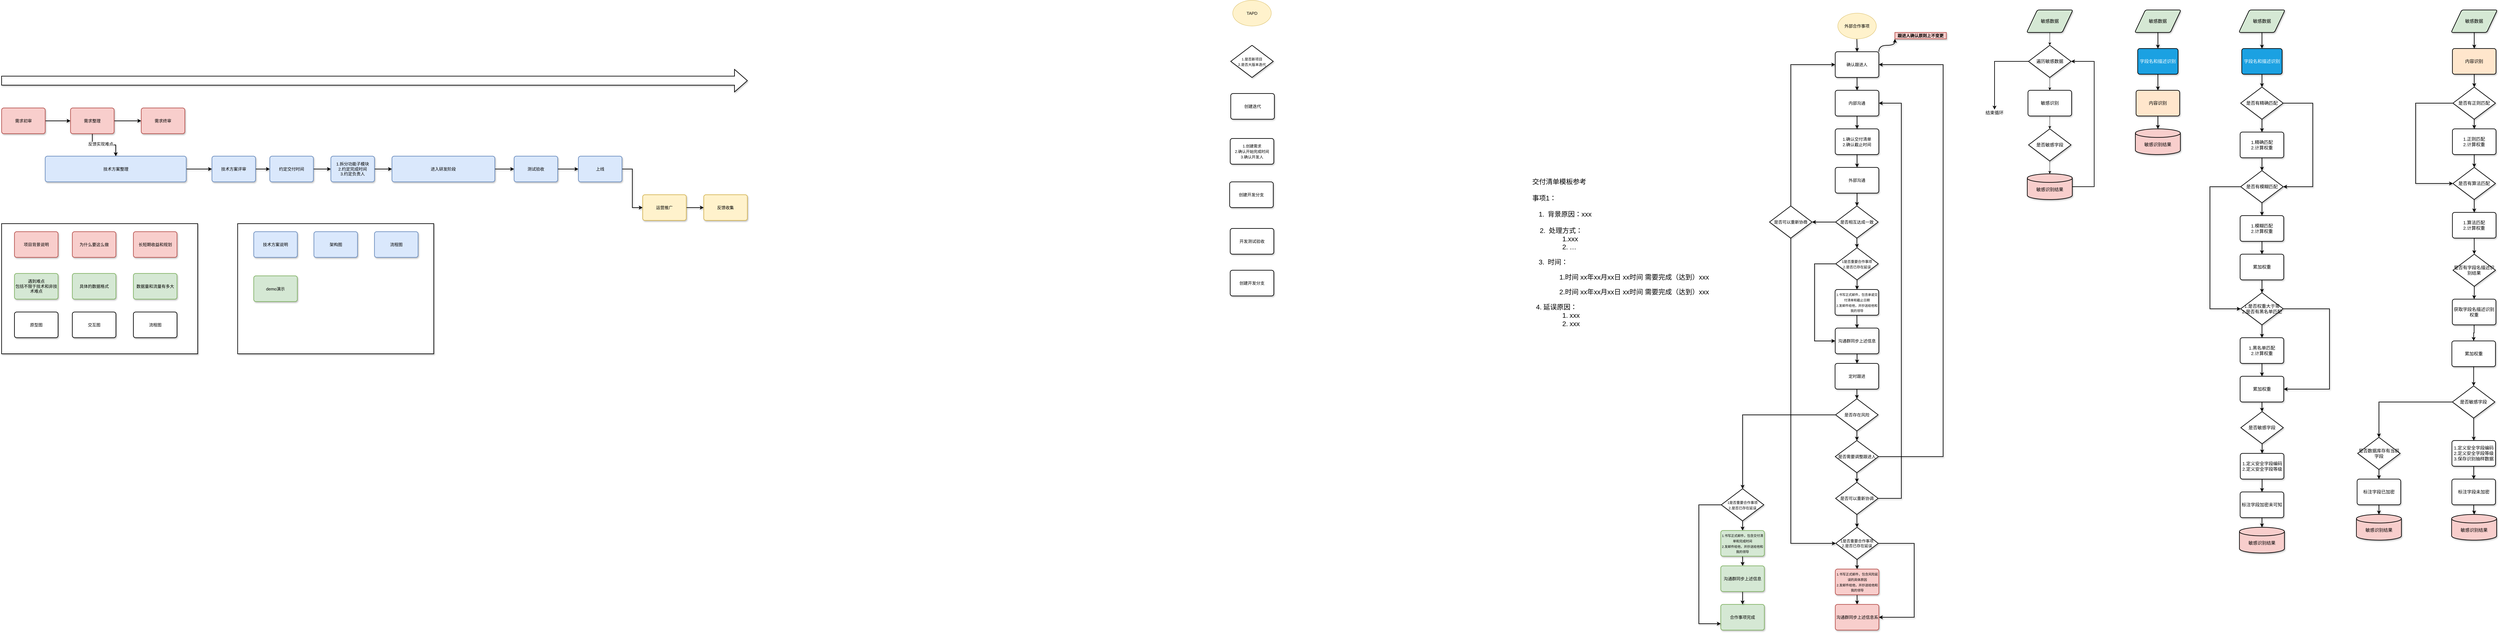 <mxfile version="14.9.6" type="github">
  <diagram id="_NVqnbQQ9h0dMKhQ7ydW" name="Page-1">
    <mxGraphModel dx="7837" dy="644" grid="1" gridSize="10" guides="1" tooltips="1" connect="1" arrows="1" fold="1" page="1" pageScale="1" pageWidth="827" pageHeight="1169" math="0" shadow="0">
      <root>
        <mxCell id="0" />
        <mxCell id="1" parent="0" />
        <mxCell id="TWLzpkab2mWhmV8aygny-3" style="edgeStyle=orthogonalEdgeStyle;rounded=0;orthogonalLoop=1;jettySize=auto;html=1;entryX=0.5;entryY=0;entryDx=0;entryDy=0;sketch=0;shadow=1;strokeWidth=2;labelBorderColor=none;fontSize=14;" parent="1" source="TWLzpkab2mWhmV8aygny-4" target="TWLzpkab2mWhmV8aygny-6" edge="1">
          <mxGeometry relative="1" as="geometry" />
        </mxCell>
        <mxCell id="TWLzpkab2mWhmV8aygny-4" value="敏感数据" style="shape=parallelogram;html=1;strokeWidth=2;perimeter=parallelogramPerimeter;whiteSpace=wrap;rounded=1;arcSize=12;size=0.23;fillColor=#d5e8d4;sketch=0;shadow=1;labelBorderColor=none;fontSize=14;" parent="1" vertex="1">
          <mxGeometry x="166.25" y="610" width="143.75" height="70" as="geometry" />
        </mxCell>
        <mxCell id="TWLzpkab2mWhmV8aygny-5" style="edgeStyle=orthogonalEdgeStyle;rounded=0;orthogonalLoop=1;jettySize=auto;html=1;entryX=0.5;entryY=0;entryDx=0;entryDy=0;sketch=0;shadow=1;strokeWidth=2;labelBorderColor=none;fontSize=14;" parent="1" source="TWLzpkab2mWhmV8aygny-6" target="TWLzpkab2mWhmV8aygny-9" edge="1">
          <mxGeometry relative="1" as="geometry" />
        </mxCell>
        <mxCell id="TWLzpkab2mWhmV8aygny-6" value="字段名和描述识别" style="rounded=1;whiteSpace=wrap;html=1;absoluteArcSize=1;arcSize=14;strokeWidth=2;fillColor=#1ba1e2;fontColor=#ffffff;sketch=0;shadow=1;labelBorderColor=none;fontSize=14;" parent="1" vertex="1">
          <mxGeometry x="175.31" y="730" width="125.62" height="80" as="geometry" />
        </mxCell>
        <mxCell id="TWLzpkab2mWhmV8aygny-7" value="&lt;br&gt;敏感识别结果" style="strokeWidth=2;html=1;shape=mxgraph.flowchart.database;whiteSpace=wrap;fillColor=#f8cecc;sketch=0;shadow=1;labelBorderColor=none;fontSize=14;" parent="1" vertex="1">
          <mxGeometry x="168.12" y="980" width="140" height="80" as="geometry" />
        </mxCell>
        <mxCell id="TWLzpkab2mWhmV8aygny-8" style="edgeStyle=orthogonalEdgeStyle;rounded=0;orthogonalLoop=1;jettySize=auto;html=1;entryX=0.5;entryY=0;entryDx=0;entryDy=0;entryPerimeter=0;sketch=0;shadow=1;strokeWidth=2;labelBorderColor=none;fontSize=14;" parent="1" source="TWLzpkab2mWhmV8aygny-9" target="TWLzpkab2mWhmV8aygny-7" edge="1">
          <mxGeometry relative="1" as="geometry" />
        </mxCell>
        <mxCell id="TWLzpkab2mWhmV8aygny-9" value="内容识别" style="rounded=1;whiteSpace=wrap;html=1;absoluteArcSize=1;arcSize=14;strokeWidth=2;fillColor=#ffe6cc;sketch=0;shadow=1;labelBorderColor=none;fontSize=14;" parent="1" vertex="1">
          <mxGeometry x="170.31" y="860" width="135.62" height="80" as="geometry" />
        </mxCell>
        <mxCell id="TWLzpkab2mWhmV8aygny-10" style="edgeStyle=orthogonalEdgeStyle;rounded=0;orthogonalLoop=1;jettySize=auto;html=1;entryX=0.5;entryY=0;entryDx=0;entryDy=0;sketch=0;shadow=1;strokeWidth=2;labelBorderColor=none;fontSize=14;" parent="1" source="TWLzpkab2mWhmV8aygny-11" target="TWLzpkab2mWhmV8aygny-13" edge="1">
          <mxGeometry relative="1" as="geometry" />
        </mxCell>
        <mxCell id="TWLzpkab2mWhmV8aygny-11" value="敏感数据" style="shape=parallelogram;html=1;strokeWidth=2;perimeter=parallelogramPerimeter;whiteSpace=wrap;rounded=1;arcSize=12;size=0.23;fillColor=#d5e8d4;sketch=0;shadow=1;labelBorderColor=none;fontSize=14;" parent="1" vertex="1">
          <mxGeometry x="1150.41" y="610" width="143.75" height="70" as="geometry" />
        </mxCell>
        <mxCell id="TWLzpkab2mWhmV8aygny-12" style="edgeStyle=orthogonalEdgeStyle;rounded=0;orthogonalLoop=1;jettySize=auto;html=1;entryX=0.5;entryY=0;entryDx=0;entryDy=0;entryPerimeter=0;sketch=0;shadow=1;strokeWidth=2;labelBorderColor=none;fontSize=14;" parent="1" source="TWLzpkab2mWhmV8aygny-13" target="TWLzpkab2mWhmV8aygny-16" edge="1">
          <mxGeometry relative="1" as="geometry" />
        </mxCell>
        <mxCell id="TWLzpkab2mWhmV8aygny-13" value="内容识别" style="rounded=1;whiteSpace=wrap;html=1;absoluteArcSize=1;arcSize=14;strokeWidth=2;fillColor=#ffe6cc;sketch=0;shadow=1;labelBorderColor=none;fontSize=14;" parent="1" vertex="1">
          <mxGeometry x="1154.47" y="730" width="135.62" height="80" as="geometry" />
        </mxCell>
        <mxCell id="TWLzpkab2mWhmV8aygny-14" value="" style="edgeStyle=orthogonalEdgeStyle;rounded=0;orthogonalLoop=1;jettySize=auto;html=1;sketch=0;shadow=1;strokeWidth=2;labelBorderColor=none;fontSize=14;" parent="1" source="TWLzpkab2mWhmV8aygny-16" target="TWLzpkab2mWhmV8aygny-18" edge="1">
          <mxGeometry relative="1" as="geometry" />
        </mxCell>
        <mxCell id="TWLzpkab2mWhmV8aygny-15" style="edgeStyle=orthogonalEdgeStyle;rounded=0;orthogonalLoop=1;jettySize=auto;html=1;exitX=0;exitY=0.5;exitDx=0;exitDy=0;exitPerimeter=0;entryX=0;entryY=0.5;entryDx=0;entryDy=0;entryPerimeter=0;sketch=0;shadow=1;strokeWidth=2;labelBorderColor=none;fontSize=14;" parent="1" source="TWLzpkab2mWhmV8aygny-16" target="TWLzpkab2mWhmV8aygny-22" edge="1">
          <mxGeometry relative="1" as="geometry">
            <Array as="points">
              <mxPoint x="1040" y="900" />
              <mxPoint x="1040" y="1150" />
            </Array>
          </mxGeometry>
        </mxCell>
        <mxCell id="TWLzpkab2mWhmV8aygny-16" value="是否有正则匹配" style="strokeWidth=2;html=1;shape=mxgraph.flowchart.decision;whiteSpace=wrap;sketch=0;shadow=1;labelBorderColor=none;fontSize=14;" parent="1" vertex="1">
          <mxGeometry x="1156.19" y="850" width="132.18" height="100" as="geometry" />
        </mxCell>
        <mxCell id="TWLzpkab2mWhmV8aygny-17" style="edgeStyle=orthogonalEdgeStyle;rounded=0;orthogonalLoop=1;jettySize=auto;html=1;entryX=0.5;entryY=0;entryDx=0;entryDy=0;entryPerimeter=0;sketch=0;shadow=1;strokeWidth=2;labelBorderColor=none;fontSize=14;" parent="1" source="TWLzpkab2mWhmV8aygny-18" target="TWLzpkab2mWhmV8aygny-22" edge="1">
          <mxGeometry relative="1" as="geometry" />
        </mxCell>
        <mxCell id="TWLzpkab2mWhmV8aygny-18" value="1.正则匹配&lt;br style=&quot;font-size: 14px;&quot;&gt;2.计算权重" style="rounded=1;whiteSpace=wrap;html=1;absoluteArcSize=1;arcSize=14;strokeWidth=2;sketch=0;shadow=1;labelBorderColor=none;fontSize=14;" parent="1" vertex="1">
          <mxGeometry x="1154.48" y="980" width="135.62" height="80" as="geometry" />
        </mxCell>
        <mxCell id="TWLzpkab2mWhmV8aygny-19" style="edgeStyle=orthogonalEdgeStyle;rounded=0;orthogonalLoop=1;jettySize=auto;html=1;entryX=0.5;entryY=0;entryDx=0;entryDy=0;entryPerimeter=0;strokeWidth=2;" parent="1" source="TWLzpkab2mWhmV8aygny-20" target="TWLzpkab2mWhmV8aygny-69" edge="1">
          <mxGeometry relative="1" as="geometry" />
        </mxCell>
        <mxCell id="TWLzpkab2mWhmV8aygny-20" value="1.算法匹配&lt;br style=&quot;font-size: 14px;&quot;&gt;2.计算权重" style="rounded=1;whiteSpace=wrap;html=1;absoluteArcSize=1;arcSize=14;strokeWidth=2;sketch=0;shadow=1;labelBorderColor=none;fontSize=14;" parent="1" vertex="1">
          <mxGeometry x="1154.47" y="1240" width="135.62" height="80" as="geometry" />
        </mxCell>
        <mxCell id="TWLzpkab2mWhmV8aygny-21" style="edgeStyle=orthogonalEdgeStyle;rounded=0;orthogonalLoop=1;jettySize=auto;html=1;entryX=0.5;entryY=0;entryDx=0;entryDy=0;sketch=0;shadow=1;strokeWidth=2;labelBorderColor=none;fontSize=14;" parent="1" source="TWLzpkab2mWhmV8aygny-22" target="TWLzpkab2mWhmV8aygny-20" edge="1">
          <mxGeometry relative="1" as="geometry" />
        </mxCell>
        <mxCell id="TWLzpkab2mWhmV8aygny-22" value="是否有算法匹配" style="strokeWidth=2;html=1;shape=mxgraph.flowchart.decision;whiteSpace=wrap;sketch=0;shadow=1;labelBorderColor=none;fontSize=14;" parent="1" vertex="1">
          <mxGeometry x="1156.19" y="1100" width="132.18" height="100" as="geometry" />
        </mxCell>
        <mxCell id="TWLzpkab2mWhmV8aygny-23" style="edgeStyle=orthogonalEdgeStyle;rounded=0;orthogonalLoop=1;jettySize=auto;html=1;entryX=0.5;entryY=0;entryDx=0;entryDy=0;entryPerimeter=0;strokeWidth=2;" parent="1" source="TWLzpkab2mWhmV8aygny-24" target="TWLzpkab2mWhmV8aygny-27" edge="1">
          <mxGeometry relative="1" as="geometry" />
        </mxCell>
        <mxCell id="TWLzpkab2mWhmV8aygny-24" value="累加权重" style="rounded=1;whiteSpace=wrap;html=1;absoluteArcSize=1;arcSize=14;strokeWidth=2;sketch=0;shadow=1;labelBorderColor=none;fontSize=14;" parent="1" vertex="1">
          <mxGeometry x="1152.75" y="1640" width="135.62" height="80" as="geometry" />
        </mxCell>
        <mxCell id="TWLzpkab2mWhmV8aygny-25" style="edgeStyle=orthogonalEdgeStyle;rounded=0;orthogonalLoop=1;jettySize=auto;html=1;entryX=0.5;entryY=0;entryDx=0;entryDy=0;entryPerimeter=0;sketch=0;shadow=1;strokeWidth=2;labelBorderColor=none;fontSize=14;" parent="1" source="TWLzpkab2mWhmV8aygny-27" target="TWLzpkab2mWhmV8aygny-29" edge="1">
          <mxGeometry relative="1" as="geometry" />
        </mxCell>
        <mxCell id="TWLzpkab2mWhmV8aygny-26" style="edgeStyle=orthogonalEdgeStyle;rounded=0;orthogonalLoop=1;jettySize=auto;html=1;entryX=0.5;entryY=0;entryDx=0;entryDy=0;sketch=0;shadow=1;strokeWidth=2;labelBorderColor=none;fontSize=14;" parent="1" source="TWLzpkab2mWhmV8aygny-27" target="TWLzpkab2mWhmV8aygny-64" edge="1">
          <mxGeometry relative="1" as="geometry" />
        </mxCell>
        <mxCell id="TWLzpkab2mWhmV8aygny-27" value="是否敏感字段" style="strokeWidth=2;html=1;shape=mxgraph.flowchart.decision;whiteSpace=wrap;sketch=0;shadow=1;labelBorderColor=none;fontSize=14;" parent="1" vertex="1">
          <mxGeometry x="1154.48" y="1780" width="132.18" height="100" as="geometry" />
        </mxCell>
        <mxCell id="TWLzpkab2mWhmV8aygny-28" style="edgeStyle=orthogonalEdgeStyle;rounded=0;orthogonalLoop=1;jettySize=auto;html=1;entryX=0.5;entryY=0;entryDx=0;entryDy=0;sketch=0;shadow=1;strokeWidth=2;labelBorderColor=none;fontSize=14;" parent="1" source="TWLzpkab2mWhmV8aygny-29" target="TWLzpkab2mWhmV8aygny-31" edge="1">
          <mxGeometry relative="1" as="geometry" />
        </mxCell>
        <mxCell id="TWLzpkab2mWhmV8aygny-29" value="是否数据库存有当前字段" style="strokeWidth=2;html=1;shape=mxgraph.flowchart.decision;whiteSpace=wrap;sketch=0;shadow=1;labelBorderColor=none;fontSize=14;" parent="1" vertex="1">
          <mxGeometry x="859.7" y="1940" width="132.18" height="100" as="geometry" />
        </mxCell>
        <mxCell id="TWLzpkab2mWhmV8aygny-30" style="edgeStyle=orthogonalEdgeStyle;rounded=0;orthogonalLoop=1;jettySize=auto;html=1;entryX=0.5;entryY=0;entryDx=0;entryDy=0;entryPerimeter=0;sketch=0;shadow=1;strokeWidth=2;labelBorderColor=none;fontSize=14;" parent="1" source="TWLzpkab2mWhmV8aygny-31" target="TWLzpkab2mWhmV8aygny-32" edge="1">
          <mxGeometry relative="1" as="geometry" />
        </mxCell>
        <mxCell id="TWLzpkab2mWhmV8aygny-31" value="标注字段已加密" style="rounded=1;whiteSpace=wrap;html=1;absoluteArcSize=1;arcSize=14;strokeWidth=2;sketch=0;shadow=1;labelBorderColor=none;fontSize=14;" parent="1" vertex="1">
          <mxGeometry x="857.98" y="2070" width="135.62" height="80" as="geometry" />
        </mxCell>
        <mxCell id="TWLzpkab2mWhmV8aygny-32" value="&lt;br&gt;敏感识别结果" style="strokeWidth=2;html=1;shape=mxgraph.flowchart.database;whiteSpace=wrap;fillColor=#f8cecc;sketch=0;shadow=1;labelBorderColor=none;fontSize=14;" parent="1" vertex="1">
          <mxGeometry x="855.79" y="2180" width="140" height="80" as="geometry" />
        </mxCell>
        <mxCell id="TWLzpkab2mWhmV8aygny-33" style="edgeStyle=orthogonalEdgeStyle;rounded=0;orthogonalLoop=1;jettySize=auto;html=1;entryX=0.5;entryY=0;entryDx=0;entryDy=0;sketch=0;shadow=1;strokeWidth=2;labelBorderColor=none;fontSize=14;" parent="1" source="TWLzpkab2mWhmV8aygny-34" target="TWLzpkab2mWhmV8aygny-36" edge="1">
          <mxGeometry relative="1" as="geometry" />
        </mxCell>
        <mxCell id="TWLzpkab2mWhmV8aygny-34" value="敏感数据" style="shape=parallelogram;html=1;strokeWidth=2;perimeter=parallelogramPerimeter;whiteSpace=wrap;rounded=1;arcSize=12;size=0.23;fillColor=#d5e8d4;sketch=0;shadow=1;labelBorderColor=none;fontSize=14;" parent="1" vertex="1">
          <mxGeometry x="490" y="610" width="143.75" height="70" as="geometry" />
        </mxCell>
        <mxCell id="TWLzpkab2mWhmV8aygny-35" style="edgeStyle=orthogonalEdgeStyle;rounded=0;orthogonalLoop=1;jettySize=auto;html=1;entryX=0.5;entryY=0;entryDx=0;entryDy=0;entryPerimeter=0;sketch=0;shadow=1;strokeWidth=2;labelBorderColor=none;fontSize=14;" parent="1" source="TWLzpkab2mWhmV8aygny-36" target="TWLzpkab2mWhmV8aygny-39" edge="1">
          <mxGeometry relative="1" as="geometry" />
        </mxCell>
        <mxCell id="TWLzpkab2mWhmV8aygny-36" value="字段名和描述识别" style="rounded=1;whiteSpace=wrap;html=1;absoluteArcSize=1;arcSize=14;strokeWidth=2;fillColor=#1ba1e2;fontColor=#ffffff;sketch=0;shadow=1;labelBorderColor=none;fontSize=14;" parent="1" vertex="1">
          <mxGeometry x="499.06" y="730" width="125.62" height="80" as="geometry" />
        </mxCell>
        <mxCell id="TWLzpkab2mWhmV8aygny-37" style="edgeStyle=orthogonalEdgeStyle;rounded=0;orthogonalLoop=1;jettySize=auto;html=1;entryX=0.5;entryY=0;entryDx=0;entryDy=0;sketch=0;shadow=1;strokeWidth=2;labelBorderColor=none;fontSize=14;" parent="1" source="TWLzpkab2mWhmV8aygny-39" target="TWLzpkab2mWhmV8aygny-41" edge="1">
          <mxGeometry relative="1" as="geometry" />
        </mxCell>
        <mxCell id="TWLzpkab2mWhmV8aygny-38" style="edgeStyle=orthogonalEdgeStyle;rounded=0;orthogonalLoop=1;jettySize=auto;html=1;entryX=1;entryY=0.5;entryDx=0;entryDy=0;entryPerimeter=0;sketch=0;shadow=1;strokeWidth=2;labelBorderColor=none;fontSize=14;" parent="1" source="TWLzpkab2mWhmV8aygny-39" target="TWLzpkab2mWhmV8aygny-44" edge="1">
          <mxGeometry relative="1" as="geometry">
            <Array as="points">
              <mxPoint x="720" y="900.0" />
              <mxPoint x="720" y="1160" />
            </Array>
          </mxGeometry>
        </mxCell>
        <mxCell id="TWLzpkab2mWhmV8aygny-39" value="是否有精确匹配" style="strokeWidth=2;html=1;shape=mxgraph.flowchart.decision;whiteSpace=wrap;sketch=0;shadow=1;labelBorderColor=none;fontSize=14;" parent="1" vertex="1">
          <mxGeometry x="495.78" y="850" width="132.18" height="100" as="geometry" />
        </mxCell>
        <mxCell id="TWLzpkab2mWhmV8aygny-40" style="edgeStyle=orthogonalEdgeStyle;rounded=0;orthogonalLoop=1;jettySize=auto;html=1;entryX=0.5;entryY=0;entryDx=0;entryDy=0;entryPerimeter=0;sketch=0;shadow=1;strokeWidth=2;labelBorderColor=none;fontSize=14;" parent="1" source="TWLzpkab2mWhmV8aygny-41" target="TWLzpkab2mWhmV8aygny-44" edge="1">
          <mxGeometry relative="1" as="geometry">
            <mxPoint x="561.88" y="1130.0" as="targetPoint" />
          </mxGeometry>
        </mxCell>
        <mxCell id="TWLzpkab2mWhmV8aygny-41" value="1.精确匹配&lt;br style=&quot;font-size: 14px;&quot;&gt;2.计算权重" style="rounded=1;whiteSpace=wrap;html=1;absoluteArcSize=1;arcSize=14;strokeWidth=2;sketch=0;shadow=1;labelBorderColor=none;fontSize=14;" parent="1" vertex="1">
          <mxGeometry x="494.07" y="990" width="135.62" height="80" as="geometry" />
        </mxCell>
        <mxCell id="TWLzpkab2mWhmV8aygny-42" style="edgeStyle=orthogonalEdgeStyle;rounded=0;orthogonalLoop=1;jettySize=auto;html=1;entryX=0.5;entryY=0;entryDx=0;entryDy=0;sketch=0;shadow=1;strokeWidth=2;labelBorderColor=none;fontSize=14;" parent="1" source="TWLzpkab2mWhmV8aygny-44" target="TWLzpkab2mWhmV8aygny-46" edge="1">
          <mxGeometry relative="1" as="geometry" />
        </mxCell>
        <mxCell id="TWLzpkab2mWhmV8aygny-43" style="edgeStyle=orthogonalEdgeStyle;rounded=0;orthogonalLoop=1;jettySize=auto;html=1;entryX=0;entryY=0.5;entryDx=0;entryDy=0;entryPerimeter=0;sketch=0;shadow=1;strokeWidth=2;labelBorderColor=none;fontSize=14;" parent="1" source="TWLzpkab2mWhmV8aygny-44" target="TWLzpkab2mWhmV8aygny-49" edge="1">
          <mxGeometry relative="1" as="geometry">
            <Array as="points">
              <mxPoint x="400" y="1160" />
              <mxPoint x="400" y="1540" />
            </Array>
          </mxGeometry>
        </mxCell>
        <mxCell id="TWLzpkab2mWhmV8aygny-44" value="是否有模糊匹配" style="strokeWidth=2;html=1;shape=mxgraph.flowchart.decision;whiteSpace=wrap;sketch=0;shadow=1;labelBorderColor=none;fontSize=14;" parent="1" vertex="1">
          <mxGeometry x="495.79" y="1110" width="132.18" height="100" as="geometry" />
        </mxCell>
        <mxCell id="TWLzpkab2mWhmV8aygny-45" style="edgeStyle=orthogonalEdgeStyle;rounded=0;orthogonalLoop=1;jettySize=auto;html=1;entryX=0.5;entryY=0;entryDx=0;entryDy=0;sketch=0;shadow=1;strokeWidth=2;labelBorderColor=none;fontSize=14;" parent="1" source="TWLzpkab2mWhmV8aygny-46" target="TWLzpkab2mWhmV8aygny-53" edge="1">
          <mxGeometry relative="1" as="geometry">
            <mxPoint x="561.87" y="1540" as="targetPoint" />
          </mxGeometry>
        </mxCell>
        <mxCell id="TWLzpkab2mWhmV8aygny-46" value="1.模糊匹配&lt;br style=&quot;font-size: 14px;&quot;&gt;2.计算权重" style="rounded=1;whiteSpace=wrap;html=1;absoluteArcSize=1;arcSize=14;strokeWidth=2;sketch=0;shadow=1;labelBorderColor=none;fontSize=14;" parent="1" vertex="1">
          <mxGeometry x="494.05" y="1250" width="135.62" height="80" as="geometry" />
        </mxCell>
        <mxCell id="TWLzpkab2mWhmV8aygny-47" style="edgeStyle=orthogonalEdgeStyle;rounded=0;orthogonalLoop=1;jettySize=auto;html=1;entryX=0.5;entryY=0;entryDx=0;entryDy=0;sketch=0;shadow=1;strokeWidth=2;labelBorderColor=none;fontSize=14;" parent="1" source="TWLzpkab2mWhmV8aygny-49" target="TWLzpkab2mWhmV8aygny-51" edge="1">
          <mxGeometry relative="1" as="geometry" />
        </mxCell>
        <mxCell id="TWLzpkab2mWhmV8aygny-48" style="edgeStyle=orthogonalEdgeStyle;rounded=0;orthogonalLoop=1;jettySize=auto;html=1;entryX=1;entryY=0.5;entryDx=0;entryDy=0;sketch=0;shadow=1;strokeWidth=2;labelBorderColor=none;fontSize=14;" parent="1" source="TWLzpkab2mWhmV8aygny-49" target="TWLzpkab2mWhmV8aygny-55" edge="1">
          <mxGeometry relative="1" as="geometry">
            <Array as="points">
              <mxPoint x="772" y="1540" />
              <mxPoint x="772" y="1790" />
            </Array>
          </mxGeometry>
        </mxCell>
        <mxCell id="TWLzpkab2mWhmV8aygny-49" value="1.是否权重大于零&lt;br style=&quot;font-size: 14px;&quot;&gt;2.是否有黑名单匹配" style="strokeWidth=2;html=1;shape=mxgraph.flowchart.decision;whiteSpace=wrap;sketch=0;shadow=1;labelBorderColor=none;fontSize=14;" parent="1" vertex="1">
          <mxGeometry x="495.79" y="1490" width="132.18" height="100" as="geometry" />
        </mxCell>
        <mxCell id="TWLzpkab2mWhmV8aygny-50" style="edgeStyle=orthogonalEdgeStyle;rounded=0;orthogonalLoop=1;jettySize=auto;html=1;entryX=0.5;entryY=0;entryDx=0;entryDy=0;sketch=0;shadow=1;strokeWidth=2;labelBorderColor=none;fontSize=14;" parent="1" source="TWLzpkab2mWhmV8aygny-51" target="TWLzpkab2mWhmV8aygny-55" edge="1">
          <mxGeometry relative="1" as="geometry">
            <mxPoint x="564.07" y="1770" as="targetPoint" />
          </mxGeometry>
        </mxCell>
        <mxCell id="TWLzpkab2mWhmV8aygny-51" value="1.黑名单匹配&lt;br style=&quot;font-size: 14px;&quot;&gt;2.计算权重" style="rounded=1;whiteSpace=wrap;html=1;absoluteArcSize=1;arcSize=14;strokeWidth=2;sketch=0;shadow=1;labelBorderColor=none;fontSize=14;" parent="1" vertex="1">
          <mxGeometry x="494.05" y="1630" width="135.62" height="80" as="geometry" />
        </mxCell>
        <mxCell id="TWLzpkab2mWhmV8aygny-52" style="edgeStyle=orthogonalEdgeStyle;rounded=0;orthogonalLoop=1;jettySize=auto;html=1;entryX=0.5;entryY=0;entryDx=0;entryDy=0;entryPerimeter=0;sketch=0;shadow=1;strokeWidth=2;labelBorderColor=none;fontSize=14;" parent="1" source="TWLzpkab2mWhmV8aygny-53" target="TWLzpkab2mWhmV8aygny-49" edge="1">
          <mxGeometry relative="1" as="geometry" />
        </mxCell>
        <mxCell id="TWLzpkab2mWhmV8aygny-53" value="累加权重" style="rounded=1;whiteSpace=wrap;html=1;absoluteArcSize=1;arcSize=14;strokeWidth=2;sketch=0;shadow=1;labelBorderColor=none;fontSize=14;" parent="1" vertex="1">
          <mxGeometry x="494.05" y="1370" width="135.62" height="80" as="geometry" />
        </mxCell>
        <mxCell id="TWLzpkab2mWhmV8aygny-54" style="edgeStyle=orthogonalEdgeStyle;rounded=0;orthogonalLoop=1;jettySize=auto;html=1;entryX=0.5;entryY=0;entryDx=0;entryDy=0;entryPerimeter=0;sketch=0;shadow=1;strokeWidth=2;labelBorderColor=none;fontSize=14;" parent="1" source="TWLzpkab2mWhmV8aygny-55" target="TWLzpkab2mWhmV8aygny-57" edge="1">
          <mxGeometry relative="1" as="geometry" />
        </mxCell>
        <mxCell id="TWLzpkab2mWhmV8aygny-55" value="累加权重" style="rounded=1;whiteSpace=wrap;html=1;absoluteArcSize=1;arcSize=14;strokeWidth=2;sketch=0;shadow=1;labelBorderColor=none;fontSize=14;" parent="1" vertex="1">
          <mxGeometry x="494.05" y="1750" width="135.62" height="80" as="geometry" />
        </mxCell>
        <mxCell id="TWLzpkab2mWhmV8aygny-56" style="edgeStyle=orthogonalEdgeStyle;rounded=0;orthogonalLoop=1;jettySize=auto;html=1;entryX=0.5;entryY=0;entryDx=0;entryDy=0;sketch=0;shadow=1;strokeWidth=2;labelBorderColor=none;fontSize=14;" parent="1" source="TWLzpkab2mWhmV8aygny-57" target="TWLzpkab2mWhmV8aygny-59" edge="1">
          <mxGeometry relative="1" as="geometry" />
        </mxCell>
        <mxCell id="TWLzpkab2mWhmV8aygny-57" value="是否敏感字段" style="strokeWidth=2;html=1;shape=mxgraph.flowchart.decision;whiteSpace=wrap;sketch=0;shadow=1;labelBorderColor=none;fontSize=14;" parent="1" vertex="1">
          <mxGeometry x="496.25" y="1860" width="132.18" height="100" as="geometry" />
        </mxCell>
        <mxCell id="TWLzpkab2mWhmV8aygny-58" style="edgeStyle=orthogonalEdgeStyle;rounded=0;orthogonalLoop=1;jettySize=auto;html=1;entryX=0.5;entryY=0;entryDx=0;entryDy=0;sketch=0;shadow=1;strokeWidth=2;labelBorderColor=none;fontSize=14;" parent="1" source="TWLzpkab2mWhmV8aygny-59" target="TWLzpkab2mWhmV8aygny-61" edge="1">
          <mxGeometry relative="1" as="geometry">
            <mxPoint x="564.05" y="2130" as="targetPoint" />
          </mxGeometry>
        </mxCell>
        <mxCell id="TWLzpkab2mWhmV8aygny-59" value="1.定义安全字段编码&lt;br style=&quot;font-size: 14px;&quot;&gt;2.定义安全字段等级" style="rounded=1;whiteSpace=wrap;html=1;absoluteArcSize=1;arcSize=14;strokeWidth=2;sketch=0;shadow=1;labelBorderColor=none;fontSize=14;" parent="1" vertex="1">
          <mxGeometry x="494.53" y="1990" width="135.62" height="80" as="geometry" />
        </mxCell>
        <mxCell id="TWLzpkab2mWhmV8aygny-60" style="edgeStyle=orthogonalEdgeStyle;rounded=0;orthogonalLoop=1;jettySize=auto;html=1;entryX=0.5;entryY=0;entryDx=0;entryDy=0;entryPerimeter=0;sketch=0;shadow=1;strokeWidth=2;labelBorderColor=none;fontSize=14;" parent="1" source="TWLzpkab2mWhmV8aygny-61" target="TWLzpkab2mWhmV8aygny-62" edge="1">
          <mxGeometry relative="1" as="geometry" />
        </mxCell>
        <mxCell id="TWLzpkab2mWhmV8aygny-61" value="标注字段加密未可知" style="rounded=1;whiteSpace=wrap;html=1;absoluteArcSize=1;arcSize=14;strokeWidth=2;sketch=0;shadow=1;labelBorderColor=none;fontSize=14;" parent="1" vertex="1">
          <mxGeometry x="494.07" y="2110" width="135.62" height="80" as="geometry" />
        </mxCell>
        <mxCell id="TWLzpkab2mWhmV8aygny-62" value="&lt;br&gt;敏感识别结果" style="strokeWidth=2;html=1;shape=mxgraph.flowchart.database;whiteSpace=wrap;fillColor=#f8cecc;sketch=0;shadow=1;labelBorderColor=none;fontSize=14;" parent="1" vertex="1">
          <mxGeometry x="491.88" y="2220" width="140" height="80" as="geometry" />
        </mxCell>
        <mxCell id="TWLzpkab2mWhmV8aygny-63" style="edgeStyle=orthogonalEdgeStyle;rounded=0;orthogonalLoop=1;jettySize=auto;html=1;entryX=0.5;entryY=0;entryDx=0;entryDy=0;sketch=0;shadow=1;strokeWidth=2;labelBorderColor=none;fontSize=14;" parent="1" source="TWLzpkab2mWhmV8aygny-64" target="TWLzpkab2mWhmV8aygny-66" edge="1">
          <mxGeometry relative="1" as="geometry">
            <mxPoint x="1226.33" y="2090" as="targetPoint" />
          </mxGeometry>
        </mxCell>
        <mxCell id="TWLzpkab2mWhmV8aygny-64" value="1.定义安全字段编码&lt;br style=&quot;font-size: 14px;&quot;&gt;2.定义安全字段等级&lt;br style=&quot;font-size: 14px;&quot;&gt;3.保存识别抽样数据" style="rounded=1;whiteSpace=wrap;html=1;absoluteArcSize=1;arcSize=14;strokeWidth=2;sketch=0;shadow=1;labelBorderColor=none;fontSize=14;" parent="1" vertex="1">
          <mxGeometry x="1152.91" y="1950" width="135.62" height="80" as="geometry" />
        </mxCell>
        <mxCell id="TWLzpkab2mWhmV8aygny-65" style="edgeStyle=orthogonalEdgeStyle;rounded=0;orthogonalLoop=1;jettySize=auto;html=1;entryX=0.5;entryY=0;entryDx=0;entryDy=0;entryPerimeter=0;sketch=0;shadow=1;strokeWidth=2;labelBorderColor=none;fontSize=14;" parent="1" source="TWLzpkab2mWhmV8aygny-66" target="TWLzpkab2mWhmV8aygny-67" edge="1">
          <mxGeometry relative="1" as="geometry" />
        </mxCell>
        <mxCell id="TWLzpkab2mWhmV8aygny-66" value="标注字段未加密" style="rounded=1;whiteSpace=wrap;html=1;absoluteArcSize=1;arcSize=14;strokeWidth=2;sketch=0;shadow=1;labelBorderColor=none;fontSize=14;" parent="1" vertex="1">
          <mxGeometry x="1152.75" y="2070" width="135.62" height="80" as="geometry" />
        </mxCell>
        <mxCell id="TWLzpkab2mWhmV8aygny-67" value="&lt;br&gt;敏感识别结果" style="strokeWidth=2;html=1;shape=mxgraph.flowchart.database;whiteSpace=wrap;fillColor=#f8cecc;sketch=0;shadow=1;labelBorderColor=none;fontSize=14;" parent="1" vertex="1">
          <mxGeometry x="1151.97" y="2180" width="140" height="80" as="geometry" />
        </mxCell>
        <mxCell id="TWLzpkab2mWhmV8aygny-68" value="" style="edgeStyle=orthogonalEdgeStyle;rounded=0;orthogonalLoop=1;jettySize=auto;html=1;strokeWidth=2;" parent="1" source="TWLzpkab2mWhmV8aygny-69" target="TWLzpkab2mWhmV8aygny-71" edge="1">
          <mxGeometry relative="1" as="geometry" />
        </mxCell>
        <mxCell id="TWLzpkab2mWhmV8aygny-69" value="是否有字段名描述识别结果" style="strokeWidth=2;html=1;shape=mxgraph.flowchart.decision;whiteSpace=wrap;sketch=0;shadow=1;labelBorderColor=none;fontSize=14;" parent="1" vertex="1">
          <mxGeometry x="1156.35" y="1370" width="132.18" height="100" as="geometry" />
        </mxCell>
        <mxCell id="TWLzpkab2mWhmV8aygny-70" value="" style="edgeStyle=orthogonalEdgeStyle;rounded=0;orthogonalLoop=1;jettySize=auto;html=1;strokeWidth=2;" parent="1" source="TWLzpkab2mWhmV8aygny-71" target="TWLzpkab2mWhmV8aygny-24" edge="1">
          <mxGeometry relative="1" as="geometry" />
        </mxCell>
        <mxCell id="TWLzpkab2mWhmV8aygny-71" value="获取字段名描述识别权重" style="rounded=1;whiteSpace=wrap;html=1;absoluteArcSize=1;arcSize=14;strokeWidth=2;sketch=0;shadow=1;labelBorderColor=none;fontSize=14;" parent="1" vertex="1">
          <mxGeometry x="1154.16" y="1510" width="135.62" height="80" as="geometry" />
        </mxCell>
        <mxCell id="TWLzpkab2mWhmV8aygny-72" style="edgeStyle=orthogonalEdgeStyle;rounded=0;orthogonalLoop=1;jettySize=auto;html=1;entryX=0.5;entryY=0;entryDx=0;entryDy=0;entryPerimeter=0;" parent="1" source="TWLzpkab2mWhmV8aygny-73" target="TWLzpkab2mWhmV8aygny-82" edge="1">
          <mxGeometry relative="1" as="geometry">
            <mxPoint x="-98.13" y="730" as="targetPoint" />
          </mxGeometry>
        </mxCell>
        <mxCell id="TWLzpkab2mWhmV8aygny-73" value="敏感数据" style="shape=parallelogram;html=1;strokeWidth=2;perimeter=parallelogramPerimeter;whiteSpace=wrap;rounded=1;arcSize=12;size=0.23;fillColor=#d5e8d4;sketch=0;shadow=1;labelBorderColor=none;fontSize=14;" parent="1" vertex="1">
          <mxGeometry x="-170" y="610" width="143.75" height="70" as="geometry" />
        </mxCell>
        <mxCell id="TWLzpkab2mWhmV8aygny-74" style="edgeStyle=orthogonalEdgeStyle;rounded=0;orthogonalLoop=1;jettySize=auto;html=1;entryX=0.5;entryY=0;entryDx=0;entryDy=0;entryPerimeter=0;" parent="1" source="TWLzpkab2mWhmV8aygny-75" target="TWLzpkab2mWhmV8aygny-77" edge="1">
          <mxGeometry relative="1" as="geometry" />
        </mxCell>
        <mxCell id="TWLzpkab2mWhmV8aygny-75" value="敏感识别" style="rounded=1;whiteSpace=wrap;html=1;absoluteArcSize=1;arcSize=14;strokeWidth=2;sketch=0;shadow=1;labelBorderColor=none;fontSize=14;" parent="1" vertex="1">
          <mxGeometry x="-165.94" y="860" width="135.62" height="80" as="geometry" />
        </mxCell>
        <mxCell id="TWLzpkab2mWhmV8aygny-76" style="edgeStyle=orthogonalEdgeStyle;rounded=0;orthogonalLoop=1;jettySize=auto;html=1;entryX=0.5;entryY=0;entryDx=0;entryDy=0;entryPerimeter=0;" parent="1" source="TWLzpkab2mWhmV8aygny-77" target="TWLzpkab2mWhmV8aygny-79" edge="1">
          <mxGeometry relative="1" as="geometry" />
        </mxCell>
        <mxCell id="TWLzpkab2mWhmV8aygny-77" value="是否敏感字段" style="strokeWidth=2;html=1;shape=mxgraph.flowchart.decision;whiteSpace=wrap;sketch=0;shadow=1;labelBorderColor=none;fontSize=14;" parent="1" vertex="1">
          <mxGeometry x="-164.22" y="980" width="132.18" height="100" as="geometry" />
        </mxCell>
        <mxCell id="TWLzpkab2mWhmV8aygny-78" style="edgeStyle=orthogonalEdgeStyle;rounded=0;orthogonalLoop=1;jettySize=auto;html=1;entryX=1;entryY=0.5;entryDx=0;entryDy=0;entryPerimeter=0;strokeWidth=2;" parent="1" source="TWLzpkab2mWhmV8aygny-79" target="TWLzpkab2mWhmV8aygny-82" edge="1">
          <mxGeometry relative="1" as="geometry">
            <Array as="points">
              <mxPoint x="40" y="1160" />
              <mxPoint x="40" y="770" />
            </Array>
          </mxGeometry>
        </mxCell>
        <mxCell id="TWLzpkab2mWhmV8aygny-79" value="&lt;br&gt;敏感识别结果" style="strokeWidth=2;html=1;shape=mxgraph.flowchart.database;whiteSpace=wrap;fillColor=#f8cecc;sketch=0;shadow=1;labelBorderColor=none;fontSize=14;" parent="1" vertex="1">
          <mxGeometry x="-168.12" y="1120" width="140" height="80" as="geometry" />
        </mxCell>
        <mxCell id="TWLzpkab2mWhmV8aygny-80" style="edgeStyle=orthogonalEdgeStyle;rounded=0;orthogonalLoop=1;jettySize=auto;html=1;entryX=0.5;entryY=0;entryDx=0;entryDy=0;" parent="1" source="TWLzpkab2mWhmV8aygny-82" target="TWLzpkab2mWhmV8aygny-75" edge="1">
          <mxGeometry relative="1" as="geometry" />
        </mxCell>
        <mxCell id="TWLzpkab2mWhmV8aygny-81" style="edgeStyle=orthogonalEdgeStyle;rounded=0;orthogonalLoop=1;jettySize=auto;html=1;entryX=0.5;entryY=0;entryDx=0;entryDy=0;strokeWidth=2;" parent="1" source="TWLzpkab2mWhmV8aygny-82" target="TWLzpkab2mWhmV8aygny-83" edge="1">
          <mxGeometry relative="1" as="geometry">
            <mxPoint x="-260" y="920" as="targetPoint" />
          </mxGeometry>
        </mxCell>
        <mxCell id="TWLzpkab2mWhmV8aygny-82" value="遍历敏感数据" style="strokeWidth=2;html=1;shape=mxgraph.flowchart.decision;whiteSpace=wrap;sketch=0;shadow=1;labelBorderColor=none;fontSize=14;" parent="1" vertex="1">
          <mxGeometry x="-164.22" y="720" width="132.18" height="100" as="geometry" />
        </mxCell>
        <mxCell id="TWLzpkab2mWhmV8aygny-83" value="结束循环" style="text;html=1;strokeColor=none;fillColor=none;align=center;verticalAlign=middle;whiteSpace=wrap;rounded=0;strokeWidth=8;fontSize=14;" parent="1" vertex="1">
          <mxGeometry x="-300" y="920" width="60" height="20" as="geometry" />
        </mxCell>
        <mxCell id="TWLzpkab2mWhmV8aygny-104" style="edgeStyle=orthogonalEdgeStyle;rounded=0;orthogonalLoop=1;jettySize=auto;html=1;entryX=0.5;entryY=0;entryDx=0;entryDy=0;shadow=1;strokeWidth=2;" parent="1" target="TWLzpkab2mWhmV8aygny-88" edge="1">
          <mxGeometry relative="1" as="geometry">
            <mxPoint x="-698.4" y="700" as="sourcePoint" />
          </mxGeometry>
        </mxCell>
        <mxCell id="TWLzpkab2mWhmV8aygny-105" style="edgeStyle=orthogonalEdgeStyle;rounded=0;orthogonalLoop=1;jettySize=auto;html=1;shadow=1;strokeWidth=2;" parent="1" source="TWLzpkab2mWhmV8aygny-88" target="TWLzpkab2mWhmV8aygny-91" edge="1">
          <mxGeometry relative="1" as="geometry" />
        </mxCell>
        <mxCell id="TWLzpkab2mWhmV8aygny-150" style="edgeStyle=orthogonalEdgeStyle;orthogonalLoop=1;jettySize=auto;html=1;exitX=1;exitY=0;exitDx=0;exitDy=0;entryX=0;entryY=1;entryDx=0;entryDy=0;fontSize=16;curved=1;shadow=1;strokeWidth=2;" parent="1" source="TWLzpkab2mWhmV8aygny-88" target="TWLzpkab2mWhmV8aygny-148" edge="1">
          <mxGeometry relative="1" as="geometry" />
        </mxCell>
        <mxCell id="TWLzpkab2mWhmV8aygny-88" value="&lt;font style=&quot;font-size: 13px&quot;&gt;确认跟进人&lt;/font&gt;" style="rounded=1;whiteSpace=wrap;html=1;absoluteArcSize=1;arcSize=14;strokeWidth=2;sketch=0;shadow=1;labelBorderColor=none;fontSize=14;" parent="1" vertex="1">
          <mxGeometry x="-765.62" y="740" width="135.62" height="80" as="geometry" />
        </mxCell>
        <mxCell id="TWLzpkab2mWhmV8aygny-107" style="edgeStyle=orthogonalEdgeStyle;rounded=0;orthogonalLoop=1;jettySize=auto;html=1;entryX=0.5;entryY=0;entryDx=0;entryDy=0;shadow=1;strokeWidth=2;" parent="1" source="TWLzpkab2mWhmV8aygny-89" target="TWLzpkab2mWhmV8aygny-90" edge="1">
          <mxGeometry relative="1" as="geometry" />
        </mxCell>
        <mxCell id="TWLzpkab2mWhmV8aygny-89" value="&lt;font style=&quot;font-size: 13px&quot;&gt;1.确认交付清单&lt;br&gt;2.确认截止时间&lt;/font&gt;" style="rounded=1;whiteSpace=wrap;html=1;absoluteArcSize=1;arcSize=14;strokeWidth=2;sketch=0;shadow=1;labelBorderColor=none;fontSize=14;" parent="1" vertex="1">
          <mxGeometry x="-765.62" y="980" width="135.62" height="80" as="geometry" />
        </mxCell>
        <mxCell id="TWLzpkab2mWhmV8aygny-108" style="edgeStyle=orthogonalEdgeStyle;rounded=0;orthogonalLoop=1;jettySize=auto;html=1;entryX=0.5;entryY=0;entryDx=0;entryDy=0;entryPerimeter=0;shadow=1;strokeWidth=2;" parent="1" source="TWLzpkab2mWhmV8aygny-90" target="TWLzpkab2mWhmV8aygny-92" edge="1">
          <mxGeometry relative="1" as="geometry" />
        </mxCell>
        <mxCell id="TWLzpkab2mWhmV8aygny-90" value="&lt;font style=&quot;font-size: 13px&quot;&gt;外部沟通&lt;/font&gt;" style="rounded=1;whiteSpace=wrap;html=1;absoluteArcSize=1;arcSize=14;strokeWidth=2;sketch=0;shadow=1;labelBorderColor=none;fontSize=14;" parent="1" vertex="1">
          <mxGeometry x="-765.62" y="1100" width="135.62" height="80" as="geometry" />
        </mxCell>
        <mxCell id="TWLzpkab2mWhmV8aygny-106" style="edgeStyle=orthogonalEdgeStyle;rounded=0;orthogonalLoop=1;jettySize=auto;html=1;entryX=0.5;entryY=0;entryDx=0;entryDy=0;shadow=1;strokeWidth=2;" parent="1" source="TWLzpkab2mWhmV8aygny-91" target="TWLzpkab2mWhmV8aygny-89" edge="1">
          <mxGeometry relative="1" as="geometry" />
        </mxCell>
        <mxCell id="TWLzpkab2mWhmV8aygny-91" value="&lt;font style=&quot;font-size: 13px&quot;&gt;内部沟通&lt;/font&gt;" style="rounded=1;whiteSpace=wrap;html=1;absoluteArcSize=1;arcSize=14;strokeWidth=2;sketch=0;shadow=1;labelBorderColor=none;fontSize=14;" parent="1" vertex="1">
          <mxGeometry x="-765.62" y="860" width="135.62" height="80" as="geometry" />
        </mxCell>
        <mxCell id="TWLzpkab2mWhmV8aygny-110" style="edgeStyle=orthogonalEdgeStyle;rounded=0;orthogonalLoop=1;jettySize=auto;html=1;shadow=1;strokeWidth=2;" parent="1" source="TWLzpkab2mWhmV8aygny-92" target="TWLzpkab2mWhmV8aygny-93" edge="1">
          <mxGeometry relative="1" as="geometry" />
        </mxCell>
        <mxCell id="TWLzpkab2mWhmV8aygny-143" style="edgeStyle=orthogonalEdgeStyle;rounded=0;orthogonalLoop=1;jettySize=auto;html=1;entryX=1;entryY=0.5;entryDx=0;entryDy=0;entryPerimeter=0;shadow=1;strokeWidth=2;" parent="1" source="TWLzpkab2mWhmV8aygny-92" target="TWLzpkab2mWhmV8aygny-142" edge="1">
          <mxGeometry relative="1" as="geometry" />
        </mxCell>
        <mxCell id="TWLzpkab2mWhmV8aygny-92" value="&lt;font style=&quot;font-size: 13px&quot;&gt;是否相互达成一致&lt;/font&gt;" style="strokeWidth=2;html=1;shape=mxgraph.flowchart.decision;whiteSpace=wrap;sketch=0;shadow=1;labelBorderColor=none;fontSize=14;" parent="1" vertex="1">
          <mxGeometry x="-764.37" y="1220" width="132.18" height="100" as="geometry" />
        </mxCell>
        <mxCell id="TWLzpkab2mWhmV8aygny-111" style="edgeStyle=orthogonalEdgeStyle;rounded=0;orthogonalLoop=1;jettySize=auto;html=1;entryX=0.5;entryY=0;entryDx=0;entryDy=0;shadow=1;strokeWidth=2;" parent="1" source="TWLzpkab2mWhmV8aygny-93" target="TWLzpkab2mWhmV8aygny-95" edge="1">
          <mxGeometry relative="1" as="geometry" />
        </mxCell>
        <mxCell id="TWLzpkab2mWhmV8aygny-121" style="edgeStyle=orthogonalEdgeStyle;rounded=0;orthogonalLoop=1;jettySize=auto;html=1;entryX=0;entryY=0.5;entryDx=0;entryDy=0;shadow=1;strokeWidth=2;" parent="1" source="TWLzpkab2mWhmV8aygny-93" target="TWLzpkab2mWhmV8aygny-96" edge="1">
          <mxGeometry relative="1" as="geometry">
            <Array as="points">
              <mxPoint x="-830" y="1400" />
              <mxPoint x="-830" y="1640" />
            </Array>
          </mxGeometry>
        </mxCell>
        <mxCell id="TWLzpkab2mWhmV8aygny-93" value="&lt;font style=&quot;font-size: 11px&quot;&gt;1是否重要合作事项&lt;br&gt;2.是否已存在延误&lt;/font&gt;" style="strokeWidth=2;html=1;shape=mxgraph.flowchart.decision;whiteSpace=wrap;sketch=0;shadow=1;labelBorderColor=none;fontSize=14;" parent="1" vertex="1">
          <mxGeometry x="-763.9" y="1350" width="132.18" height="100" as="geometry" />
        </mxCell>
        <mxCell id="TWLzpkab2mWhmV8aygny-112" style="edgeStyle=orthogonalEdgeStyle;rounded=0;orthogonalLoop=1;jettySize=auto;html=1;entryX=0.5;entryY=0;entryDx=0;entryDy=0;shadow=1;strokeWidth=2;" parent="1" source="TWLzpkab2mWhmV8aygny-95" target="TWLzpkab2mWhmV8aygny-96" edge="1">
          <mxGeometry relative="1" as="geometry" />
        </mxCell>
        <mxCell id="TWLzpkab2mWhmV8aygny-95" value="&lt;font style=&quot;font-size: 10px&quot;&gt;1.书写正式邮件，包含承诺交付清单和截止日期&lt;br&gt;2.发邮件给他，并抄送给他和我的领导&lt;br&gt;&lt;/font&gt;" style="rounded=1;whiteSpace=wrap;html=1;absoluteArcSize=1;arcSize=14;strokeWidth=2;sketch=0;shadow=1;labelBorderColor=none;fontSize=14;" parent="1" vertex="1">
          <mxGeometry x="-766.09" y="1480" width="135.62" height="80" as="geometry" />
        </mxCell>
        <mxCell id="TWLzpkab2mWhmV8aygny-113" style="edgeStyle=orthogonalEdgeStyle;rounded=0;orthogonalLoop=1;jettySize=auto;html=1;entryX=0.5;entryY=0;entryDx=0;entryDy=0;shadow=1;strokeWidth=2;" parent="1" source="TWLzpkab2mWhmV8aygny-96" target="TWLzpkab2mWhmV8aygny-97" edge="1">
          <mxGeometry relative="1" as="geometry" />
        </mxCell>
        <mxCell id="TWLzpkab2mWhmV8aygny-96" value="沟通群同步上述信息" style="rounded=1;whiteSpace=wrap;html=1;absoluteArcSize=1;arcSize=14;strokeWidth=2;sketch=0;shadow=1;labelBorderColor=none;fontSize=13;" parent="1" vertex="1">
          <mxGeometry x="-765.62" y="1600" width="135.62" height="80" as="geometry" />
        </mxCell>
        <mxCell id="TWLzpkab2mWhmV8aygny-114" style="edgeStyle=orthogonalEdgeStyle;rounded=0;orthogonalLoop=1;jettySize=auto;html=1;entryX=0.5;entryY=0;entryDx=0;entryDy=0;entryPerimeter=0;shadow=1;strokeWidth=2;" parent="1" source="TWLzpkab2mWhmV8aygny-97" target="TWLzpkab2mWhmV8aygny-98" edge="1">
          <mxGeometry relative="1" as="geometry" />
        </mxCell>
        <mxCell id="TWLzpkab2mWhmV8aygny-97" value="定时跟进" style="rounded=1;whiteSpace=wrap;html=1;absoluteArcSize=1;arcSize=14;strokeWidth=2;sketch=0;shadow=1;labelBorderColor=none;fontSize=13;" parent="1" vertex="1">
          <mxGeometry x="-766.09" y="1710" width="135.62" height="80" as="geometry" />
        </mxCell>
        <mxCell id="TWLzpkab2mWhmV8aygny-115" style="edgeStyle=orthogonalEdgeStyle;rounded=0;orthogonalLoop=1;jettySize=auto;html=1;entryX=0.5;entryY=0;entryDx=0;entryDy=0;entryPerimeter=0;shadow=1;strokeWidth=2;" parent="1" source="TWLzpkab2mWhmV8aygny-98" target="TWLzpkab2mWhmV8aygny-101" edge="1">
          <mxGeometry relative="1" as="geometry" />
        </mxCell>
        <mxCell id="TWLzpkab2mWhmV8aygny-164" style="edgeStyle=orthogonalEdgeStyle;rounded=0;orthogonalLoop=1;jettySize=auto;html=1;entryX=0.5;entryY=0;entryDx=0;entryDy=0;entryPerimeter=0;fontSize=16;shadow=1;strokeWidth=2;" parent="1" source="TWLzpkab2mWhmV8aygny-98" target="TWLzpkab2mWhmV8aygny-154" edge="1">
          <mxGeometry relative="1" as="geometry" />
        </mxCell>
        <mxCell id="TWLzpkab2mWhmV8aygny-98" value="是否存在风险" style="strokeWidth=2;html=1;shape=mxgraph.flowchart.decision;whiteSpace=wrap;sketch=0;shadow=1;labelBorderColor=none;fontSize=13;" parent="1" vertex="1">
          <mxGeometry x="-764.37" y="1820" width="132.18" height="100" as="geometry" />
        </mxCell>
        <mxCell id="TWLzpkab2mWhmV8aygny-116" style="edgeStyle=orthogonalEdgeStyle;rounded=0;orthogonalLoop=1;jettySize=auto;html=1;entryX=0.5;entryY=0;entryDx=0;entryDy=0;entryPerimeter=0;shadow=1;strokeWidth=2;" parent="1" source="TWLzpkab2mWhmV8aygny-101" target="TWLzpkab2mWhmV8aygny-102" edge="1">
          <mxGeometry relative="1" as="geometry" />
        </mxCell>
        <mxCell id="TWLzpkab2mWhmV8aygny-118" style="edgeStyle=orthogonalEdgeStyle;rounded=0;orthogonalLoop=1;jettySize=auto;html=1;shadow=1;strokeWidth=2;" parent="1" source="TWLzpkab2mWhmV8aygny-101" edge="1">
          <mxGeometry relative="1" as="geometry">
            <mxPoint x="-630" y="780" as="targetPoint" />
            <Array as="points">
              <mxPoint x="-430" y="2000" />
              <mxPoint x="-430" y="780" />
            </Array>
          </mxGeometry>
        </mxCell>
        <mxCell id="TWLzpkab2mWhmV8aygny-101" value="是否需要调整跟进人" style="strokeWidth=2;html=1;shape=mxgraph.flowchart.decision;whiteSpace=wrap;sketch=0;shadow=1;labelBorderColor=none;fontSize=13;" parent="1" vertex="1">
          <mxGeometry x="-765.47" y="1950" width="134.37" height="100" as="geometry" />
        </mxCell>
        <mxCell id="TWLzpkab2mWhmV8aygny-122" style="edgeStyle=orthogonalEdgeStyle;rounded=0;orthogonalLoop=1;jettySize=auto;html=1;entryX=1;entryY=0.5;entryDx=0;entryDy=0;shadow=1;strokeWidth=2;" parent="1" source="TWLzpkab2mWhmV8aygny-102" target="TWLzpkab2mWhmV8aygny-91" edge="1">
          <mxGeometry relative="1" as="geometry">
            <mxPoint x="-540" y="890" as="targetPoint" />
            <Array as="points">
              <mxPoint x="-560" y="2130" />
              <mxPoint x="-560" y="900" />
            </Array>
          </mxGeometry>
        </mxCell>
        <mxCell id="TWLzpkab2mWhmV8aygny-130" style="edgeStyle=orthogonalEdgeStyle;rounded=0;orthogonalLoop=1;jettySize=auto;html=1;entryX=0.5;entryY=0;entryDx=0;entryDy=0;entryPerimeter=0;shadow=1;strokeWidth=2;" parent="1" source="TWLzpkab2mWhmV8aygny-102" target="TWLzpkab2mWhmV8aygny-126" edge="1">
          <mxGeometry relative="1" as="geometry" />
        </mxCell>
        <mxCell id="TWLzpkab2mWhmV8aygny-102" value="是否可以重新协调" style="strokeWidth=2;html=1;shape=mxgraph.flowchart.decision;whiteSpace=wrap;sketch=0;shadow=1;labelBorderColor=none;fontSize=13;" parent="1" vertex="1">
          <mxGeometry x="-764.37" y="2080" width="132.18" height="100" as="geometry" />
        </mxCell>
        <mxCell id="TWLzpkab2mWhmV8aygny-133" style="edgeStyle=orthogonalEdgeStyle;rounded=0;orthogonalLoop=1;jettySize=auto;html=1;entryX=1;entryY=0.5;entryDx=0;entryDy=0;shadow=1;strokeWidth=2;" parent="1" source="TWLzpkab2mWhmV8aygny-126" target="TWLzpkab2mWhmV8aygny-132" edge="1">
          <mxGeometry relative="1" as="geometry">
            <Array as="points">
              <mxPoint x="-520" y="2270" />
              <mxPoint x="-520" y="2500" />
            </Array>
          </mxGeometry>
        </mxCell>
        <mxCell id="TWLzpkab2mWhmV8aygny-134" style="edgeStyle=orthogonalEdgeStyle;rounded=0;orthogonalLoop=1;jettySize=auto;html=1;entryX=0.5;entryY=0;entryDx=0;entryDy=0;shadow=1;strokeWidth=2;" parent="1" source="TWLzpkab2mWhmV8aygny-126" target="TWLzpkab2mWhmV8aygny-131" edge="1">
          <mxGeometry relative="1" as="geometry" />
        </mxCell>
        <mxCell id="TWLzpkab2mWhmV8aygny-126" value="&lt;font style=&quot;font-size: 12px;&quot;&gt;1是否重要合作事项&lt;br style=&quot;font-size: 12px;&quot;&gt;2.是否已存在延误&lt;/font&gt;" style="strokeWidth=2;html=1;shape=mxgraph.flowchart.decision;whiteSpace=wrap;sketch=0;shadow=1;labelBorderColor=none;fontSize=12;" parent="1" vertex="1">
          <mxGeometry x="-763.9" y="2220" width="132.18" height="100" as="geometry" />
        </mxCell>
        <mxCell id="TWLzpkab2mWhmV8aygny-136" style="edgeStyle=orthogonalEdgeStyle;rounded=0;orthogonalLoop=1;jettySize=auto;html=1;shadow=1;strokeWidth=2;" parent="1" source="TWLzpkab2mWhmV8aygny-131" target="TWLzpkab2mWhmV8aygny-132" edge="1">
          <mxGeometry relative="1" as="geometry" />
        </mxCell>
        <mxCell id="TWLzpkab2mWhmV8aygny-131" value="&lt;span style=&quot;font-size: 10px&quot;&gt;1.书写正式邮件，包含风险延误的具体原因&lt;/span&gt;&lt;br style=&quot;font-size: 10px&quot;&gt;&lt;span style=&quot;font-size: 10px&quot;&gt;2.发邮件给他，并抄送给他和我的领导&lt;/span&gt;" style="rounded=1;whiteSpace=wrap;html=1;absoluteArcSize=1;arcSize=14;strokeWidth=2;sketch=0;shadow=1;labelBorderColor=none;fontSize=14;fillColor=#f8cecc;strokeColor=#b85450;" parent="1" vertex="1">
          <mxGeometry x="-765.47" y="2350" width="135.62" height="80" as="geometry" />
        </mxCell>
        <mxCell id="TWLzpkab2mWhmV8aygny-132" value="沟通群同步上述信息系" style="rounded=1;whiteSpace=wrap;html=1;absoluteArcSize=1;arcSize=14;strokeWidth=2;sketch=0;shadow=1;labelBorderColor=none;fontSize=13;fillColor=#f8cecc;strokeColor=#b85450;" parent="1" vertex="1">
          <mxGeometry x="-765.47" y="2460" width="135.62" height="80" as="geometry" />
        </mxCell>
        <mxCell id="TWLzpkab2mWhmV8aygny-146" style="edgeStyle=orthogonalEdgeStyle;rounded=0;orthogonalLoop=1;jettySize=auto;html=1;entryX=0;entryY=0.5;entryDx=0;entryDy=0;entryPerimeter=0;shadow=1;strokeWidth=2;" parent="1" source="TWLzpkab2mWhmV8aygny-142" target="TWLzpkab2mWhmV8aygny-126" edge="1">
          <mxGeometry relative="1" as="geometry">
            <Array as="points">
              <mxPoint x="-904" y="2270" />
            </Array>
          </mxGeometry>
        </mxCell>
        <mxCell id="TWLzpkab2mWhmV8aygny-147" style="edgeStyle=orthogonalEdgeStyle;rounded=0;orthogonalLoop=1;jettySize=auto;html=1;entryX=0;entryY=0.5;entryDx=0;entryDy=0;shadow=1;strokeWidth=2;" parent="1" source="TWLzpkab2mWhmV8aygny-142" target="TWLzpkab2mWhmV8aygny-88" edge="1">
          <mxGeometry relative="1" as="geometry">
            <Array as="points">
              <mxPoint x="-904" y="780" />
            </Array>
          </mxGeometry>
        </mxCell>
        <mxCell id="TWLzpkab2mWhmV8aygny-142" value="&lt;font style=&quot;font-size: 13px&quot;&gt;是否可以重新协商&lt;/font&gt;" style="strokeWidth=2;html=1;shape=mxgraph.flowchart.decision;whiteSpace=wrap;sketch=0;shadow=1;labelBorderColor=none;fontSize=14;" parent="1" vertex="1">
          <mxGeometry x="-970" y="1220" width="132.18" height="100" as="geometry" />
        </mxCell>
        <mxCell id="TWLzpkab2mWhmV8aygny-148" value="&lt;font style=&quot;font-size: 13px&quot;&gt;跟进人确认原则上不变更&lt;/font&gt;" style="text;html=1;strokeColor=#b85450;fillColor=#f8cecc;align=center;verticalAlign=middle;whiteSpace=wrap;rounded=0;fontSize=14;fontStyle=1;shadow=1;strokeWidth=2;" parent="1" vertex="1">
          <mxGeometry x="-580" y="680" width="160" height="20" as="geometry" />
        </mxCell>
        <mxCell id="TWLzpkab2mWhmV8aygny-151" value="&lt;font style=&quot;font-size: 13px&quot;&gt;合作事项完成&lt;/font&gt;" style="rounded=1;whiteSpace=wrap;html=1;absoluteArcSize=1;arcSize=14;strokeWidth=2;sketch=0;shadow=1;labelBorderColor=none;fontSize=14;fillColor=#d5e8d4;strokeColor=#82b366;" parent="1" vertex="1">
          <mxGeometry x="-1121.72" y="2460" width="135.62" height="80" as="geometry" />
        </mxCell>
        <mxCell id="TWLzpkab2mWhmV8aygny-159" style="edgeStyle=orthogonalEdgeStyle;rounded=0;orthogonalLoop=1;jettySize=auto;html=1;entryX=0.5;entryY=0;entryDx=0;entryDy=0;fontSize=16;shadow=1;strokeWidth=2;" parent="1" source="TWLzpkab2mWhmV8aygny-154" target="TWLzpkab2mWhmV8aygny-156" edge="1">
          <mxGeometry relative="1" as="geometry" />
        </mxCell>
        <mxCell id="TWLzpkab2mWhmV8aygny-163" style="edgeStyle=orthogonalEdgeStyle;rounded=0;orthogonalLoop=1;jettySize=auto;html=1;entryX=0;entryY=0.75;entryDx=0;entryDy=0;fontSize=16;shadow=1;strokeWidth=2;" parent="1" source="TWLzpkab2mWhmV8aygny-154" target="TWLzpkab2mWhmV8aygny-151" edge="1">
          <mxGeometry relative="1" as="geometry">
            <Array as="points">
              <mxPoint x="-1190" y="2150" />
              <mxPoint x="-1190" y="2520" />
            </Array>
          </mxGeometry>
        </mxCell>
        <mxCell id="TWLzpkab2mWhmV8aygny-154" value="&lt;font style=&quot;font-size: 11px&quot;&gt;1是否重要合作事项&lt;br&gt;2.是否已存在延误&lt;/font&gt;" style="strokeWidth=2;html=1;shape=mxgraph.flowchart.decision;whiteSpace=wrap;sketch=0;shadow=1;labelBorderColor=none;fontSize=14;" parent="1" vertex="1">
          <mxGeometry x="-1120" y="2100" width="132.18" height="100" as="geometry" />
        </mxCell>
        <mxCell id="TWLzpkab2mWhmV8aygny-160" style="edgeStyle=orthogonalEdgeStyle;rounded=0;orthogonalLoop=1;jettySize=auto;html=1;entryX=0.5;entryY=0;entryDx=0;entryDy=0;fontSize=16;shadow=1;strokeWidth=2;" parent="1" source="TWLzpkab2mWhmV8aygny-156" target="TWLzpkab2mWhmV8aygny-157" edge="1">
          <mxGeometry relative="1" as="geometry" />
        </mxCell>
        <mxCell id="TWLzpkab2mWhmV8aygny-156" value="&lt;span style=&quot;font-size: 10px&quot;&gt;1.书写正式邮件，包含交付清单和完成时间&lt;/span&gt;&lt;br style=&quot;font-size: 10px&quot;&gt;&lt;span style=&quot;font-size: 10px&quot;&gt;2.发邮件给他，并抄送给他和我的领导&lt;/span&gt;" style="rounded=1;whiteSpace=wrap;html=1;absoluteArcSize=1;arcSize=14;strokeWidth=2;sketch=0;shadow=1;labelBorderColor=none;fontSize=14;fillColor=#d5e8d4;strokeColor=#82b366;" parent="1" vertex="1">
          <mxGeometry x="-1121.72" y="2230" width="135.62" height="80" as="geometry" />
        </mxCell>
        <mxCell id="TWLzpkab2mWhmV8aygny-162" style="edgeStyle=orthogonalEdgeStyle;rounded=0;orthogonalLoop=1;jettySize=auto;html=1;entryX=0.5;entryY=0;entryDx=0;entryDy=0;fontSize=16;shadow=1;strokeWidth=2;" parent="1" source="TWLzpkab2mWhmV8aygny-157" target="TWLzpkab2mWhmV8aygny-151" edge="1">
          <mxGeometry relative="1" as="geometry" />
        </mxCell>
        <mxCell id="TWLzpkab2mWhmV8aygny-157" value="&lt;font style=&quot;font-size: 13px&quot;&gt;沟通群同步上述信息&lt;/font&gt;" style="rounded=1;whiteSpace=wrap;html=1;absoluteArcSize=1;arcSize=14;strokeWidth=2;sketch=0;shadow=1;labelBorderColor=none;fontSize=14;fillColor=#d5e8d4;strokeColor=#82b366;" parent="1" vertex="1">
          <mxGeometry x="-1121.72" y="2340" width="135.62" height="80" as="geometry" />
        </mxCell>
        <mxCell id="TWLzpkab2mWhmV8aygny-165" value="&lt;p class=&quot;MsoNormal&quot; style=&quot;font-size: 21px&quot;&gt;&lt;font style=&quot;font-size: 21px&quot;&gt;交付清单模板参考&lt;span lang=&quot;EN-US&quot; style=&quot;font-family: &amp;#34;helvetica&amp;#34; , sans-serif&quot;&gt;&lt;br&gt;&lt;br&gt;&lt;/span&gt;事项&lt;span lang=&quot;EN-US&quot; style=&quot;font-family: &amp;#34;helvetica&amp;#34; , sans-serif&quot;&gt;1&lt;/span&gt;：&lt;span lang=&quot;EN-US&quot; style=&quot;font-family: &amp;#34;helvetica&amp;#34; , sans-serif&quot;&gt;&lt;/span&gt;&lt;/font&gt;&lt;/p&gt;&lt;p class=&quot;MsoListParagraph&quot; style=&quot;margin-left: 33pt ; text-indent: -18pt ; font-size: 21px&quot;&gt;&lt;font style=&quot;font-size: 21px&quot;&gt;&lt;span lang=&quot;EN-US&quot; style=&quot;font-family: &amp;#34;helvetica&amp;#34; , sans-serif&quot;&gt;1.&lt;span style=&quot;font-stretch: normal ; line-height: normal ; font-family: &amp;#34;times new roman&amp;#34;&quot;&gt;&amp;nbsp; 背景&lt;/span&gt;&lt;/span&gt;原因：&lt;span lang=&quot;EN-US&quot; style=&quot;font-family: &amp;#34;helvetica&amp;#34; , sans-serif&quot;&gt;xxx&lt;/span&gt;&lt;/font&gt;&lt;/p&gt;&lt;font style=&quot;font-size: 21px&quot;&gt;&lt;font style=&quot;font-size: 21px&quot;&gt;&lt;span lang=&quot;EN-US&quot; style=&quot;text-indent: -18pt ; font-family: &amp;#34;helvetica&amp;#34; , sans-serif&quot;&gt;&amp;nbsp; &amp;nbsp; 2.&lt;span style=&quot;font-stretch: normal ; line-height: normal ; font-family: &amp;#34;times new roman&amp;#34;&quot;&gt;&amp;nbsp; 处理&lt;/span&gt;&lt;/span&gt;&lt;span style=&quot;text-indent: -18pt&quot;&gt;方式：&lt;/span&gt;&lt;br&gt;&lt;/font&gt;&lt;font style=&quot;font-size: 21px&quot;&gt;&lt;span lang=&quot;EN-US&quot; style=&quot;text-indent: -18pt&quot;&gt;&amp;nbsp; &amp;nbsp; &amp;nbsp; &amp;nbsp; &amp;nbsp; &amp;nbsp; &amp;nbsp; &amp;nbsp; &lt;/span&gt;&lt;span lang=&quot;EN-US&quot; style=&quot;text-indent: -18pt ; font-family: &amp;#34;helvetica&amp;#34; , sans-serif&quot;&gt;1.&lt;/span&gt;&lt;span lang=&quot;EN-US&quot; style=&quot;text-indent: -18pt ; font-family: &amp;#34;helvetica&amp;#34; , sans-serif&quot;&gt;xxx&lt;/span&gt;&lt;br&gt;&lt;/font&gt;&lt;font style=&quot;font-size: 21px&quot;&gt;&lt;span lang=&quot;EN-US&quot; style=&quot;text-indent: -18pt ; font-family: &amp;#34;helvetica&amp;#34; , sans-serif&quot;&gt;&amp;nbsp; &amp;nbsp; &amp;nbsp; &amp;nbsp; &amp;nbsp; &amp;nbsp; &amp;nbsp; &amp;nbsp; 2.&lt;span style=&quot;font-stretch: normal ; line-height: normal ; font-family: &amp;#34;times new roman&amp;#34;&quot;&gt;&amp;nbsp;&lt;/span&gt;&lt;/span&gt;&lt;span lang=&quot;EN-US&quot; style=&quot;text-indent: -18pt ; font-family: &amp;#34;helvetica&amp;#34; , sans-serif&quot;&gt;…&lt;/span&gt;&lt;br&gt;&lt;/font&gt;&lt;/font&gt;&lt;p class=&quot;MsoListParagraph&quot; style=&quot;margin-left: 33pt ; text-indent: -18pt ; font-size: 21px&quot;&gt;&lt;font style=&quot;font-size: 21px&quot;&gt;&lt;span lang=&quot;EN-US&quot; style=&quot;font-family: &amp;#34;helvetica&amp;#34; , sans-serif&quot;&gt;3.&lt;span style=&quot;font-stretch: normal ; line-height: normal ; font-family: &amp;#34;times new roman&amp;#34;&quot;&gt;&amp;nbsp;&amp;nbsp;&lt;/span&gt;&lt;/span&gt;时间：&lt;/font&gt;&lt;/p&gt;&lt;p class=&quot;MsoListParagraph&quot; style=&quot;margin-left: 33pt ; text-indent: -18pt ; font-size: 21px&quot;&gt;&lt;font style=&quot;font-size: 21px&quot;&gt;&lt;span lang=&quot;EN-US&quot; style=&quot;text-indent: -18pt&quot;&gt;&amp;nbsp; &amp;nbsp; &amp;nbsp; &amp;nbsp; &amp;nbsp; &amp;nbsp;&lt;/span&gt;&lt;span lang=&quot;EN-US&quot; style=&quot;text-indent: -18pt ; font-family: &amp;#34;helvetica&amp;#34; , sans-serif&quot;&gt;1.&lt;/span&gt;&lt;span style=&quot;text-indent: -18pt&quot;&gt;时间&lt;/span&gt;&lt;span style=&quot;text-indent: -18pt ; font-family: &amp;#34;helvetica&amp;#34; , sans-serif&quot;&gt; &lt;span lang=&quot;EN-US&quot;&gt;xx&lt;/span&gt;&lt;/span&gt;&lt;span style=&quot;text-indent: -18pt&quot;&gt;年&lt;/span&gt;&lt;span lang=&quot;EN-US&quot; style=&quot;text-indent: -18pt ; font-family: &amp;#34;helvetica&amp;#34; , sans-serif&quot;&gt;xx&lt;/span&gt;&lt;span style=&quot;text-indent: -18pt&quot;&gt;月&lt;/span&gt;&lt;span lang=&quot;EN-US&quot; style=&quot;text-indent: -18pt ; font-family: &amp;#34;helvetica&amp;#34; , sans-serif&quot;&gt;xx&lt;/span&gt;&lt;span style=&quot;text-indent: -18pt&quot;&gt;日&lt;/span&gt;&lt;span style=&quot;text-indent: -18pt ; font-family: &amp;#34;helvetica&amp;#34; , sans-serif&quot;&gt; &lt;span lang=&quot;EN-US&quot;&gt;xx&lt;/span&gt;&lt;/span&gt;&lt;span style=&quot;text-indent: -18pt&quot;&gt;时间&lt;/span&gt;&lt;span style=&quot;text-indent: -18pt ; font-family: &amp;#34;helvetica&amp;#34; , sans-serif&quot;&gt; &lt;/span&gt;&lt;span style=&quot;text-indent: -18pt&quot;&gt;需要完成（达到）&lt;/span&gt;&lt;span lang=&quot;EN-US&quot; style=&quot;text-indent: -18pt ; font-family: &amp;#34;helvetica&amp;#34; , sans-serif&quot;&gt;xxx&lt;/span&gt;&lt;/font&gt;&lt;/p&gt;&lt;p class=&quot;MsoListParagraph&quot; style=&quot;margin-left: 33pt ; text-indent: -18pt ; font-size: 21px&quot;&gt;&lt;font style=&quot;font-size: 21px&quot;&gt;&lt;span lang=&quot;EN-US&quot; style=&quot;text-indent: -18pt ; font-family: &amp;#34;helvetica&amp;#34; , sans-serif&quot;&gt;&amp;nbsp; &amp;nbsp; &amp;nbsp; &amp;nbsp; &amp;nbsp; &amp;nbsp;2.&lt;/span&gt;&lt;span style=&quot;text-indent: -18pt&quot;&gt;时间&lt;/span&gt;&lt;span style=&quot;text-indent: -18pt ; font-family: &amp;#34;helvetica&amp;#34; , sans-serif&quot;&gt; &lt;span lang=&quot;EN-US&quot;&gt;xx&lt;/span&gt;&lt;/span&gt;&lt;span style=&quot;text-indent: -18pt&quot;&gt;年&lt;/span&gt;&lt;span lang=&quot;EN-US&quot; style=&quot;text-indent: -18pt ; font-family: &amp;#34;helvetica&amp;#34; , sans-serif&quot;&gt;xx&lt;/span&gt;&lt;span style=&quot;text-indent: -18pt&quot;&gt;月&lt;/span&gt;&lt;span lang=&quot;EN-US&quot; style=&quot;text-indent: -18pt ; font-family: &amp;#34;helvetica&amp;#34; , sans-serif&quot;&gt;xx&lt;/span&gt;&lt;span style=&quot;text-indent: -18pt&quot;&gt;日&lt;/span&gt;&lt;span style=&quot;text-indent: -18pt ; font-family: &amp;#34;helvetica&amp;#34; , sans-serif&quot;&gt; &lt;span lang=&quot;EN-US&quot;&gt;xx&lt;/span&gt;&lt;/span&gt;&lt;span style=&quot;text-indent: -18pt&quot;&gt;时间&lt;/span&gt;&lt;span style=&quot;text-indent: -18pt ; font-family: &amp;#34;helvetica&amp;#34; , sans-serif&quot;&gt; &lt;/span&gt;&lt;span style=&quot;text-indent: -18pt&quot;&gt;需要完成（达到）&lt;/span&gt;&lt;span lang=&quot;EN-US&quot; style=&quot;text-indent: -18pt ; font-family: &amp;#34;helvetica&amp;#34; , sans-serif&quot;&gt;xxx&lt;/span&gt;&lt;/font&gt;&lt;/p&gt;&lt;font style=&quot;font-size: 21px&quot;&gt;&lt;font style=&quot;font-size: 21px&quot;&gt;&lt;span lang=&quot;EN-US&quot; style=&quot;text-indent: -18pt ; font-family: &amp;#34;helvetica&amp;#34; , sans-serif&quot;&gt;&amp;nbsp; 4.&lt;span style=&quot;font-stretch: normal ; line-height: normal ; font-family: &amp;#34;times new roman&amp;#34;&quot;&gt;&amp;nbsp;&lt;/span&gt;&lt;/span&gt;&lt;span style=&quot;text-indent: -18pt&quot;&gt;延误原因：&lt;/span&gt;&lt;br&gt;&lt;/font&gt;&lt;font style=&quot;font-size: 21px&quot;&gt;&lt;span lang=&quot;EN-US&quot; style=&quot;text-indent: -18pt ; font-family: &amp;#34;helvetica&amp;#34; , sans-serif&quot;&gt;&lt;font style=&quot;font-size: 21px&quot;&gt;&amp;nbsp; &amp;nbsp; &amp;nbsp; &amp;nbsp; &amp;nbsp; &amp;nbsp; &amp;nbsp; &amp;nbsp; 1.&lt;span style=&quot;font-stretch: normal ; line-height: normal ; font-family: &amp;#34;times new roman&amp;#34;&quot;&gt;&amp;nbsp;&lt;/span&gt;&lt;/font&gt;&lt;/span&gt;&lt;span lang=&quot;EN-US&quot; style=&quot;text-indent: -18pt ; font-family: &amp;#34;helvetica&amp;#34; , sans-serif&quot;&gt;&lt;font style=&quot;font-size: 21px&quot;&gt;xxx&lt;br&gt;&lt;span lang=&quot;EN-US&quot; style=&quot;text-indent: -18pt&quot;&gt;&amp;nbsp; &amp;nbsp; &amp;nbsp; &amp;nbsp; &amp;nbsp; &amp;nbsp; &amp;nbsp; &amp;nbsp; 2.&lt;span style=&quot;font-stretch: normal ; line-height: normal ; font-family: &amp;#34;times new roman&amp;#34;&quot;&gt;&amp;nbsp;&lt;/span&gt;&lt;/span&gt;&lt;span lang=&quot;EN-US&quot; style=&quot;text-indent: -18pt&quot;&gt;xxx&lt;/span&gt;&lt;/font&gt;&lt;br&gt;&lt;/span&gt;&lt;/font&gt;&lt;/font&gt;" style="text;html=1;strokeColor=none;fillColor=none;align=left;verticalAlign=middle;whiteSpace=wrap;rounded=0;shadow=1;fontSize=13;" parent="1" vertex="1">
          <mxGeometry x="-1710" y="1050" width="640" height="610" as="geometry" />
        </mxCell>
        <mxCell id="TWLzpkab2mWhmV8aygny-167" value="" style="verticalLabelPosition=bottom;verticalAlign=top;html=1;strokeWidth=2;shape=mxgraph.arrows2.arrow;dy=0.6;dx=40;notch=0;shadow=1;fontSize=13;" parent="1" vertex="1">
          <mxGeometry x="-6470" y="795" width="2320" height="70" as="geometry" />
        </mxCell>
        <mxCell id="TWLzpkab2mWhmV8aygny-209" style="edgeStyle=orthogonalEdgeStyle;rounded=0;orthogonalLoop=1;jettySize=auto;html=1;entryX=0;entryY=0.5;entryDx=0;entryDy=0;shadow=1;fontSize=13;strokeWidth=2;" parent="1" source="TWLzpkab2mWhmV8aygny-171" target="TWLzpkab2mWhmV8aygny-172" edge="1">
          <mxGeometry relative="1" as="geometry" />
        </mxCell>
        <mxCell id="TWLzpkab2mWhmV8aygny-171" value="需求初审" style="rounded=1;whiteSpace=wrap;html=1;absoluteArcSize=1;arcSize=14;strokeWidth=2;sketch=0;shadow=1;labelBorderColor=none;fontSize=13;fillColor=#f8cecc;strokeColor=#b85450;" parent="1" vertex="1">
          <mxGeometry x="-6470" y="915" width="135.62" height="80" as="geometry" />
        </mxCell>
        <mxCell id="TWLzpkab2mWhmV8aygny-207" value="" style="edgeStyle=orthogonalEdgeStyle;rounded=0;orthogonalLoop=1;jettySize=auto;html=1;shadow=1;fontSize=13;strokeWidth=2;" parent="1" source="TWLzpkab2mWhmV8aygny-172" target="TWLzpkab2mWhmV8aygny-174" edge="1">
          <mxGeometry relative="1" as="geometry" />
        </mxCell>
        <mxCell id="TWLzpkab2mWhmV8aygny-208" value="反馈实现难点" style="edgeLabel;html=1;align=center;verticalAlign=middle;resizable=0;points=[];fontSize=13;" parent="TWLzpkab2mWhmV8aygny-207" vertex="1" connectable="0">
          <mxGeometry x="-0.143" y="3" relative="1" as="geometry">
            <mxPoint as="offset" />
          </mxGeometry>
        </mxCell>
        <mxCell id="TWLzpkab2mWhmV8aygny-210" value="" style="edgeStyle=orthogonalEdgeStyle;rounded=0;orthogonalLoop=1;jettySize=auto;html=1;shadow=1;fontSize=13;strokeWidth=2;" parent="1" source="TWLzpkab2mWhmV8aygny-172" target="TWLzpkab2mWhmV8aygny-173" edge="1">
          <mxGeometry relative="1" as="geometry" />
        </mxCell>
        <mxCell id="TWLzpkab2mWhmV8aygny-172" value="需求整理" style="rounded=1;whiteSpace=wrap;html=1;absoluteArcSize=1;arcSize=14;strokeWidth=2;sketch=0;shadow=1;labelBorderColor=none;fontSize=13;fillColor=#f8cecc;strokeColor=#b85450;" parent="1" vertex="1">
          <mxGeometry x="-6255.62" y="915" width="135.62" height="80" as="geometry" />
        </mxCell>
        <mxCell id="TWLzpkab2mWhmV8aygny-173" value="需求终审" style="rounded=1;whiteSpace=wrap;html=1;absoluteArcSize=1;arcSize=14;strokeWidth=2;sketch=0;shadow=1;labelBorderColor=none;fontSize=13;fillColor=#f8cecc;strokeColor=#b85450;" parent="1" vertex="1">
          <mxGeometry x="-6035.62" y="915" width="135.62" height="80" as="geometry" />
        </mxCell>
        <mxCell id="TWLzpkab2mWhmV8aygny-211" style="edgeStyle=orthogonalEdgeStyle;rounded=0;orthogonalLoop=1;jettySize=auto;html=1;entryX=0;entryY=0.5;entryDx=0;entryDy=0;shadow=1;fontSize=13;strokeWidth=2;" parent="1" source="TWLzpkab2mWhmV8aygny-174" target="TWLzpkab2mWhmV8aygny-178" edge="1">
          <mxGeometry relative="1" as="geometry" />
        </mxCell>
        <mxCell id="TWLzpkab2mWhmV8aygny-174" value="技术方案整理" style="rounded=1;whiteSpace=wrap;html=1;absoluteArcSize=1;arcSize=14;strokeWidth=2;sketch=0;shadow=1;labelBorderColor=none;fontSize=13;fillColor=#dae8fc;strokeColor=#6c8ebf;" parent="1" vertex="1">
          <mxGeometry x="-6334.38" y="1065" width="438.76" height="80" as="geometry" />
        </mxCell>
        <mxCell id="TWLzpkab2mWhmV8aygny-212" value="" style="edgeStyle=orthogonalEdgeStyle;rounded=0;orthogonalLoop=1;jettySize=auto;html=1;shadow=1;fontSize=13;strokeWidth=2;" parent="1" source="TWLzpkab2mWhmV8aygny-178" target="TWLzpkab2mWhmV8aygny-179" edge="1">
          <mxGeometry relative="1" as="geometry" />
        </mxCell>
        <mxCell id="TWLzpkab2mWhmV8aygny-178" value="技术方案评审" style="rounded=1;whiteSpace=wrap;html=1;absoluteArcSize=1;arcSize=14;strokeWidth=2;sketch=0;shadow=1;labelBorderColor=none;fontSize=13;fillColor=#dae8fc;strokeColor=#6c8ebf;" parent="1" vertex="1">
          <mxGeometry x="-5815.62" y="1065" width="135.62" height="80" as="geometry" />
        </mxCell>
        <mxCell id="TWLzpkab2mWhmV8aygny-213" value="" style="edgeStyle=orthogonalEdgeStyle;rounded=0;orthogonalLoop=1;jettySize=auto;html=1;shadow=1;fontSize=13;strokeWidth=2;" parent="1" source="TWLzpkab2mWhmV8aygny-179" target="TWLzpkab2mWhmV8aygny-180" edge="1">
          <mxGeometry relative="1" as="geometry" />
        </mxCell>
        <mxCell id="TWLzpkab2mWhmV8aygny-179" value="约定交付时间" style="rounded=1;whiteSpace=wrap;html=1;absoluteArcSize=1;arcSize=14;strokeWidth=2;sketch=0;shadow=1;labelBorderColor=none;fontSize=13;fillColor=#dae8fc;strokeColor=#6c8ebf;" parent="1" vertex="1">
          <mxGeometry x="-5635.62" y="1065" width="135.62" height="80" as="geometry" />
        </mxCell>
        <mxCell id="TWLzpkab2mWhmV8aygny-214" value="" style="edgeStyle=orthogonalEdgeStyle;rounded=0;orthogonalLoop=1;jettySize=auto;html=1;shadow=1;fontSize=13;strokeWidth=2;" parent="1" source="TWLzpkab2mWhmV8aygny-180" target="TWLzpkab2mWhmV8aygny-181" edge="1">
          <mxGeometry relative="1" as="geometry" />
        </mxCell>
        <mxCell id="TWLzpkab2mWhmV8aygny-180" value="1.拆分功能子模块&lt;br&gt;2.约定完成时间&lt;br&gt;3.约定负责人" style="rounded=1;whiteSpace=wrap;html=1;absoluteArcSize=1;arcSize=14;strokeWidth=2;sketch=0;shadow=1;labelBorderColor=none;fontSize=13;fillColor=#dae8fc;strokeColor=#6c8ebf;" parent="1" vertex="1">
          <mxGeometry x="-5445.62" y="1065" width="135.62" height="80" as="geometry" />
        </mxCell>
        <mxCell id="TWLzpkab2mWhmV8aygny-215" value="" style="edgeStyle=orthogonalEdgeStyle;rounded=0;orthogonalLoop=1;jettySize=auto;html=1;shadow=1;fontSize=13;strokeWidth=2;" parent="1" source="TWLzpkab2mWhmV8aygny-181" target="TWLzpkab2mWhmV8aygny-182" edge="1">
          <mxGeometry relative="1" as="geometry" />
        </mxCell>
        <mxCell id="TWLzpkab2mWhmV8aygny-181" value="进入研发阶段" style="rounded=1;whiteSpace=wrap;html=1;absoluteArcSize=1;arcSize=14;strokeWidth=2;sketch=0;shadow=1;labelBorderColor=none;fontSize=13;fillColor=#dae8fc;strokeColor=#6c8ebf;" parent="1" vertex="1">
          <mxGeometry x="-5255.62" y="1065" width="320" height="80" as="geometry" />
        </mxCell>
        <mxCell id="TWLzpkab2mWhmV8aygny-216" value="" style="edgeStyle=orthogonalEdgeStyle;rounded=0;orthogonalLoop=1;jettySize=auto;html=1;shadow=1;fontSize=13;strokeWidth=2;" parent="1" source="TWLzpkab2mWhmV8aygny-182" target="TWLzpkab2mWhmV8aygny-183" edge="1">
          <mxGeometry relative="1" as="geometry" />
        </mxCell>
        <mxCell id="TWLzpkab2mWhmV8aygny-182" value="测试验收" style="rounded=1;whiteSpace=wrap;html=1;absoluteArcSize=1;arcSize=14;strokeWidth=2;sketch=0;shadow=1;labelBorderColor=none;fontSize=13;fillColor=#dae8fc;strokeColor=#6c8ebf;" parent="1" vertex="1">
          <mxGeometry x="-4875.62" y="1065" width="135.62" height="80" as="geometry" />
        </mxCell>
        <mxCell id="TWLzpkab2mWhmV8aygny-218" style="edgeStyle=orthogonalEdgeStyle;rounded=0;orthogonalLoop=1;jettySize=auto;html=1;entryX=0;entryY=0.5;entryDx=0;entryDy=0;shadow=1;fontSize=13;strokeWidth=2;" parent="1" source="TWLzpkab2mWhmV8aygny-183" target="TWLzpkab2mWhmV8aygny-184" edge="1">
          <mxGeometry relative="1" as="geometry" />
        </mxCell>
        <mxCell id="TWLzpkab2mWhmV8aygny-183" value="上线" style="rounded=1;whiteSpace=wrap;html=1;absoluteArcSize=1;arcSize=14;strokeWidth=2;sketch=0;shadow=1;labelBorderColor=none;fontSize=13;fillColor=#dae8fc;strokeColor=#6c8ebf;" parent="1" vertex="1">
          <mxGeometry x="-4675.62" y="1065" width="135.62" height="80" as="geometry" />
        </mxCell>
        <mxCell id="TWLzpkab2mWhmV8aygny-219" value="" style="edgeStyle=orthogonalEdgeStyle;rounded=0;orthogonalLoop=1;jettySize=auto;html=1;shadow=1;fontSize=13;strokeWidth=2;" parent="1" source="TWLzpkab2mWhmV8aygny-184" target="TWLzpkab2mWhmV8aygny-185" edge="1">
          <mxGeometry relative="1" as="geometry" />
        </mxCell>
        <mxCell id="TWLzpkab2mWhmV8aygny-184" value="运营推广" style="rounded=1;whiteSpace=wrap;html=1;absoluteArcSize=1;arcSize=14;strokeWidth=2;sketch=0;shadow=1;labelBorderColor=none;fontSize=13;fillColor=#fff2cc;strokeColor=#d6b656;" parent="1" vertex="1">
          <mxGeometry x="-4475.62" y="1185" width="135.62" height="80" as="geometry" />
        </mxCell>
        <mxCell id="TWLzpkab2mWhmV8aygny-185" value="反馈收集" style="rounded=1;whiteSpace=wrap;html=1;absoluteArcSize=1;arcSize=14;strokeWidth=2;sketch=0;shadow=1;labelBorderColor=none;fontSize=13;fillColor=#fff2cc;strokeColor=#d6b656;" parent="1" vertex="1">
          <mxGeometry x="-4285.62" y="1185" width="135.62" height="80" as="geometry" />
        </mxCell>
        <mxCell id="TWLzpkab2mWhmV8aygny-186" value="" style="rounded=0;whiteSpace=wrap;html=1;shadow=1;fontSize=13;strokeWidth=2;" parent="1" vertex="1">
          <mxGeometry x="-6470" y="1275" width="610" height="405" as="geometry" />
        </mxCell>
        <mxCell id="TWLzpkab2mWhmV8aygny-187" value="项目背景说明" style="rounded=1;whiteSpace=wrap;html=1;absoluteArcSize=1;arcSize=14;strokeWidth=2;sketch=0;shadow=1;labelBorderColor=none;fontSize=13;fillColor=#f8cecc;strokeColor=#b85450;" parent="1" vertex="1">
          <mxGeometry x="-6430" y="1300" width="135.62" height="80" as="geometry" />
        </mxCell>
        <mxCell id="TWLzpkab2mWhmV8aygny-188" value="长短期收益和规划" style="rounded=1;whiteSpace=wrap;html=1;absoluteArcSize=1;arcSize=14;strokeWidth=2;sketch=0;shadow=1;labelBorderColor=none;fontSize=13;fillColor=#f8cecc;strokeColor=#b85450;" parent="1" vertex="1">
          <mxGeometry x="-6060" y="1300" width="135.62" height="80" as="geometry" />
        </mxCell>
        <mxCell id="TWLzpkab2mWhmV8aygny-189" value="为什么要这么做" style="rounded=1;whiteSpace=wrap;html=1;absoluteArcSize=1;arcSize=14;strokeWidth=2;sketch=0;shadow=1;labelBorderColor=none;fontSize=13;fillColor=#f8cecc;strokeColor=#b85450;" parent="1" vertex="1">
          <mxGeometry x="-6250" y="1300" width="135.62" height="80" as="geometry" />
        </mxCell>
        <mxCell id="TWLzpkab2mWhmV8aygny-190" value="原型图" style="rounded=1;whiteSpace=wrap;html=1;absoluteArcSize=1;arcSize=14;strokeWidth=2;sketch=0;shadow=1;labelBorderColor=none;fontSize=13;" parent="1" vertex="1">
          <mxGeometry x="-6430" y="1550" width="135.62" height="80" as="geometry" />
        </mxCell>
        <mxCell id="TWLzpkab2mWhmV8aygny-191" value="流程图" style="rounded=1;whiteSpace=wrap;html=1;absoluteArcSize=1;arcSize=14;strokeWidth=2;sketch=0;shadow=1;labelBorderColor=none;fontSize=13;" parent="1" vertex="1">
          <mxGeometry x="-6060" y="1550" width="135.62" height="80" as="geometry" />
        </mxCell>
        <mxCell id="TWLzpkab2mWhmV8aygny-192" value="遇到难点&lt;br&gt;包括不限于技术和非技术难点" style="rounded=1;whiteSpace=wrap;html=1;absoluteArcSize=1;arcSize=14;strokeWidth=2;sketch=0;shadow=1;labelBorderColor=none;fontSize=13;fillColor=#d5e8d4;strokeColor=#82b366;" parent="1" vertex="1">
          <mxGeometry x="-6430" y="1430" width="135.62" height="80" as="geometry" />
        </mxCell>
        <mxCell id="TWLzpkab2mWhmV8aygny-193" value="交互图" style="rounded=1;whiteSpace=wrap;html=1;absoluteArcSize=1;arcSize=14;strokeWidth=2;sketch=0;shadow=1;labelBorderColor=none;fontSize=13;" parent="1" vertex="1">
          <mxGeometry x="-6250" y="1550" width="135.62" height="80" as="geometry" />
        </mxCell>
        <mxCell id="TWLzpkab2mWhmV8aygny-196" value="具体的数据格式" style="rounded=1;whiteSpace=wrap;html=1;absoluteArcSize=1;arcSize=14;strokeWidth=2;sketch=0;shadow=1;labelBorderColor=none;fontSize=13;fillColor=#d5e8d4;strokeColor=#82b366;" parent="1" vertex="1">
          <mxGeometry x="-6250" y="1430" width="135.62" height="80" as="geometry" />
        </mxCell>
        <mxCell id="TWLzpkab2mWhmV8aygny-197" value="数据量和流量有多大" style="rounded=1;whiteSpace=wrap;html=1;absoluteArcSize=1;arcSize=14;strokeWidth=2;sketch=0;shadow=1;labelBorderColor=none;fontSize=13;fillColor=#d5e8d4;strokeColor=#82b366;" parent="1" vertex="1">
          <mxGeometry x="-6060" y="1430" width="135.62" height="80" as="geometry" />
        </mxCell>
        <mxCell id="TWLzpkab2mWhmV8aygny-198" value="" style="rounded=0;whiteSpace=wrap;html=1;shadow=1;fontSize=13;strokeWidth=2;" parent="1" vertex="1">
          <mxGeometry x="-5735.62" y="1275" width="610" height="405" as="geometry" />
        </mxCell>
        <mxCell id="TWLzpkab2mWhmV8aygny-201" value="技术方案说明" style="rounded=1;whiteSpace=wrap;html=1;absoluteArcSize=1;arcSize=14;strokeWidth=2;sketch=0;shadow=1;labelBorderColor=none;fontSize=13;fillColor=#dae8fc;strokeColor=#6c8ebf;" parent="1" vertex="1">
          <mxGeometry x="-5685.62" y="1300" width="135.62" height="80" as="geometry" />
        </mxCell>
        <mxCell id="TWLzpkab2mWhmV8aygny-203" value="架构图" style="rounded=1;whiteSpace=wrap;html=1;absoluteArcSize=1;arcSize=14;strokeWidth=2;sketch=0;shadow=1;labelBorderColor=none;fontSize=13;fillColor=#dae8fc;strokeColor=#6c8ebf;" parent="1" vertex="1">
          <mxGeometry x="-5498.43" y="1300" width="135.62" height="80" as="geometry" />
        </mxCell>
        <mxCell id="TWLzpkab2mWhmV8aygny-204" value="流程图" style="rounded=1;whiteSpace=wrap;html=1;absoluteArcSize=1;arcSize=14;strokeWidth=2;sketch=0;shadow=1;labelBorderColor=none;fontSize=13;fillColor=#dae8fc;strokeColor=#6c8ebf;" parent="1" vertex="1">
          <mxGeometry x="-5310" y="1300" width="135.62" height="80" as="geometry" />
        </mxCell>
        <mxCell id="TWLzpkab2mWhmV8aygny-205" value="demo演示" style="rounded=1;whiteSpace=wrap;html=1;absoluteArcSize=1;arcSize=14;strokeWidth=2;sketch=0;shadow=1;labelBorderColor=none;fontSize=13;fillColor=#d5e8d4;strokeColor=#82b366;" parent="1" vertex="1">
          <mxGeometry x="-5685.62" y="1437.5" width="135.62" height="80" as="geometry" />
        </mxCell>
        <mxCell id="aJYbTye1nBKDN_QsSNJZ-3" value="&lt;font style=&quot;font-size: 13px&quot;&gt;外部合作事项&lt;/font&gt;" style="ellipse;whiteSpace=wrap;html=1;fillColor=#fff2cc;strokeColor=#d6b656;" parent="1" vertex="1">
          <mxGeometry x="-757.66" y="620" width="120" height="80" as="geometry" />
        </mxCell>
        <mxCell id="7L4xcxNV9Kzc51e2U8hK-1" value="&lt;font style=&quot;font-size: 13px&quot;&gt;TAPD&lt;/font&gt;" style="ellipse;whiteSpace=wrap;html=1;fillColor=#fff2cc;strokeColor=#d6b656;" vertex="1" parent="1">
          <mxGeometry x="-2640" y="580" width="120" height="80" as="geometry" />
        </mxCell>
        <mxCell id="7L4xcxNV9Kzc51e2U8hK-2" value="&lt;font style=&quot;font-size: 11px&quot;&gt;1.是否新项目&lt;br&gt;2.是否大版本迭代&lt;/font&gt;" style="strokeWidth=2;html=1;shape=mxgraph.flowchart.decision;whiteSpace=wrap;sketch=0;shadow=1;labelBorderColor=none;fontSize=14;" vertex="1" parent="1">
          <mxGeometry x="-2646.09" y="720" width="132.18" height="100" as="geometry" />
        </mxCell>
        <mxCell id="7L4xcxNV9Kzc51e2U8hK-3" value="&lt;span style=&quot;font-size: 13px&quot;&gt;创建迭代&lt;/span&gt;" style="rounded=1;whiteSpace=wrap;html=1;absoluteArcSize=1;arcSize=14;strokeWidth=2;sketch=0;shadow=1;labelBorderColor=none;fontSize=14;" vertex="1" parent="1">
          <mxGeometry x="-2646.09" y="870" width="135.62" height="80" as="geometry" />
        </mxCell>
        <mxCell id="7L4xcxNV9Kzc51e2U8hK-4" value="&lt;span style=&quot;font-size: 12px&quot;&gt;1.创建需求&lt;br&gt;2.确认开始完成时间&lt;br&gt;3.确认开发人&lt;br&gt;&lt;/span&gt;" style="rounded=1;whiteSpace=wrap;html=1;absoluteArcSize=1;arcSize=14;strokeWidth=2;sketch=0;shadow=1;labelBorderColor=none;fontSize=14;" vertex="1" parent="1">
          <mxGeometry x="-2647.81" y="1010" width="135.62" height="80" as="geometry" />
        </mxCell>
        <mxCell id="7L4xcxNV9Kzc51e2U8hK-6" value="&lt;span style=&quot;font-size: 13px&quot;&gt;创建开发分支&lt;/span&gt;" style="rounded=1;whiteSpace=wrap;html=1;absoluteArcSize=1;arcSize=14;strokeWidth=2;sketch=0;shadow=1;labelBorderColor=none;fontSize=14;" vertex="1" parent="1">
          <mxGeometry x="-2649.53" y="1145" width="135.62" height="80" as="geometry" />
        </mxCell>
        <mxCell id="7L4xcxNV9Kzc51e2U8hK-7" value="&lt;span style=&quot;font-size: 13px&quot;&gt;开发测试验收&lt;/span&gt;" style="rounded=1;whiteSpace=wrap;html=1;absoluteArcSize=1;arcSize=14;strokeWidth=2;sketch=0;shadow=1;labelBorderColor=none;fontSize=14;" vertex="1" parent="1">
          <mxGeometry x="-2647.81" y="1290" width="135.62" height="80" as="geometry" />
        </mxCell>
        <mxCell id="7L4xcxNV9Kzc51e2U8hK-8" value="&lt;span style=&quot;font-size: 13px&quot;&gt;创建开发分支&lt;/span&gt;" style="rounded=1;whiteSpace=wrap;html=1;absoluteArcSize=1;arcSize=14;strokeWidth=2;sketch=0;shadow=1;labelBorderColor=none;fontSize=14;" vertex="1" parent="1">
          <mxGeometry x="-2647.81" y="1420" width="135.62" height="80" as="geometry" />
        </mxCell>
      </root>
    </mxGraphModel>
  </diagram>
</mxfile>
